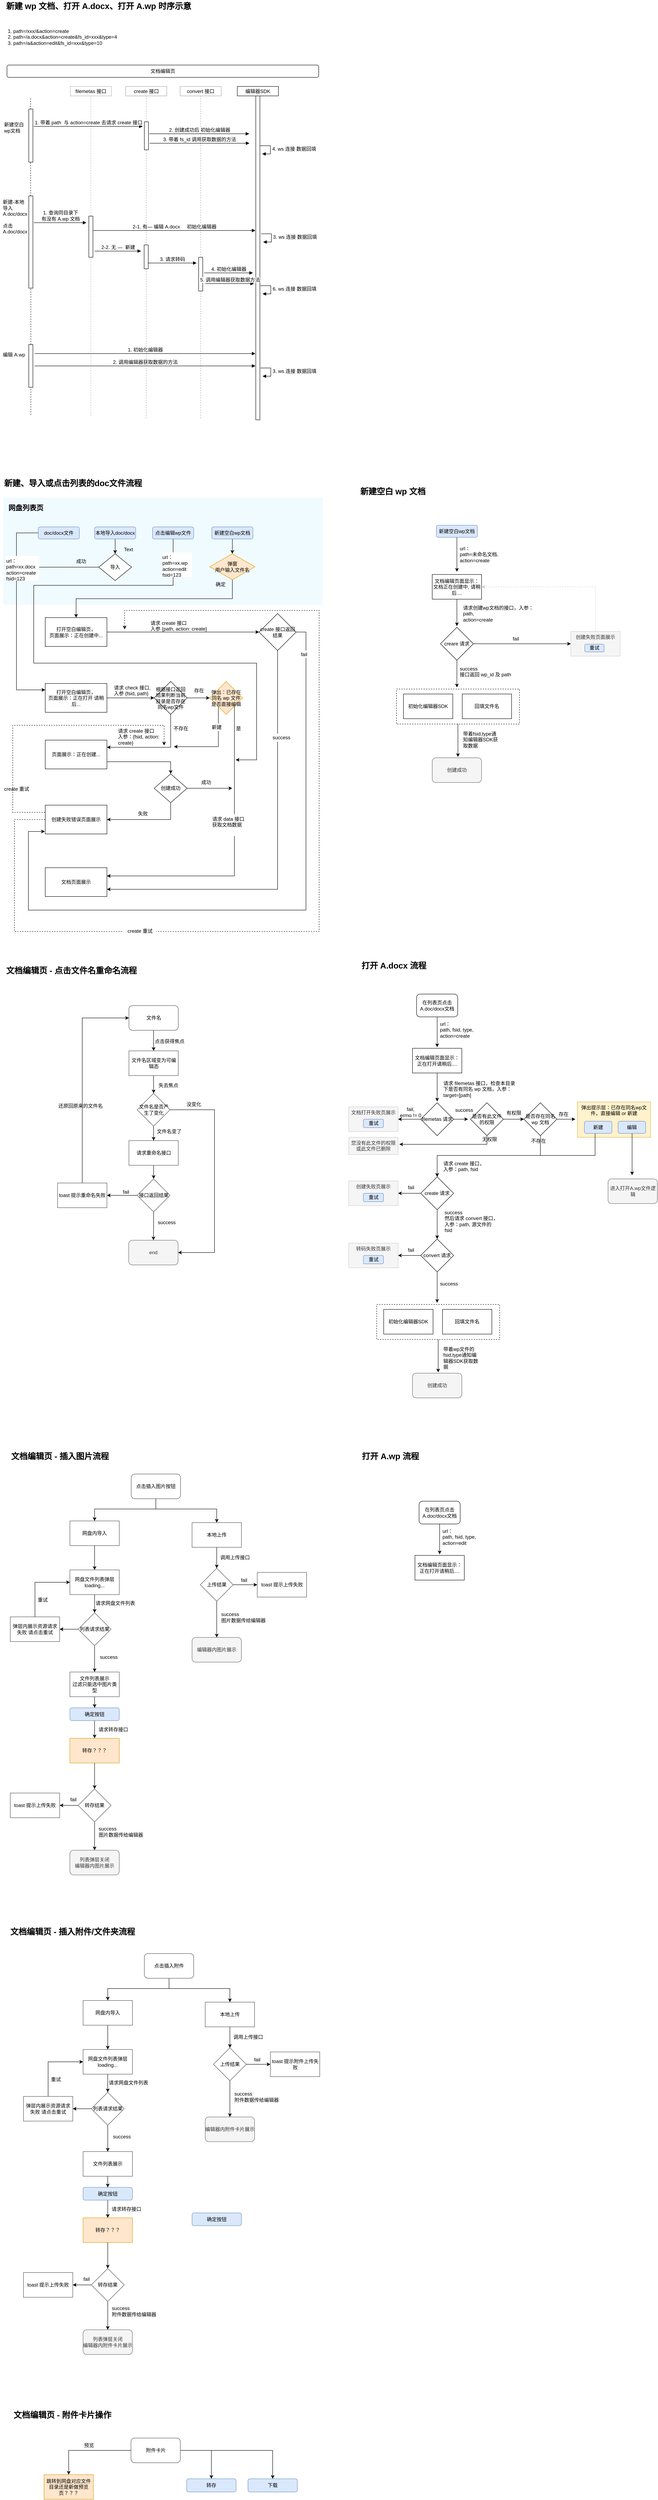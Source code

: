 <mxfile version="13.3.9" type="github">
  <diagram id="Zyiit8WRXVwheUQ-SJ99" name="Page-1">
    <mxGraphModel dx="1678" dy="2037" grid="0" gridSize="10" guides="1" tooltips="1" connect="1" arrows="1" fold="1" page="1" pageScale="1" pageWidth="827" pageHeight="1169" math="0" shadow="0">
      <root>
        <mxCell id="0" />
        <mxCell id="1" parent="0" />
        <mxCell id="1aMFZUBl64lX4fMlub7T-316" value="" style="endArrow=none;dashed=1;html=1;strokeColor=#000000;fontSize=12;fontColor=#CCCCCC;" edge="1" parent="1" source="1aMFZUBl64lX4fMlub7T-317">
          <mxGeometry width="50" height="50" relative="1" as="geometry">
            <mxPoint x="92" y="-127" as="sourcePoint" />
            <mxPoint x="91.5" y="-898" as="targetPoint" />
          </mxGeometry>
        </mxCell>
        <mxCell id="1aMFZUBl64lX4fMlub7T-208" value="弹出提示层：已存在同名wp文件，直接编辑 or 新建" style="rounded=0;fontSize=12;align=center;labelPosition=center;verticalLabelPosition=middle;verticalAlign=top;horizontal=1;whiteSpace=wrap;html=1;glass=0;shadow=0;strokeColor=#d6b656;fillColor=#fff2cc;" vertex="1" parent="1">
          <mxGeometry x="1421" y="1542" width="178" height="86" as="geometry" />
        </mxCell>
        <mxCell id="1aMFZUBl64lX4fMlub7T-167" value="" style="edgeStyle=orthogonalEdgeStyle;rounded=0;orthogonalLoop=1;jettySize=auto;html=1;strokeColor=#000000;fontSize=12;" edge="1" parent="1" source="1aMFZUBl64lX4fMlub7T-161">
          <mxGeometry relative="1" as="geometry">
            <mxPoint x="1130.5" y="704" as="targetPoint" />
          </mxGeometry>
        </mxCell>
        <mxCell id="1aMFZUBl64lX4fMlub7T-161" value="" style="rounded=0;whiteSpace=wrap;html=1;fillColor=#ffffff;fontSize=12;align=center;dashed=1;" vertex="1" parent="1">
          <mxGeometry x="981" y="539" width="299" height="85" as="geometry" />
        </mxCell>
        <mxCell id="uxCuHHejZAC-gQjQRYmj-120" value="" style="rounded=0;whiteSpace=wrap;html=1;fillColor=#F0FBFF;fontSize=12;dashed=1;strokeColor=none;" parent="1" vertex="1">
          <mxGeometry x="25" y="74" width="777" height="260" as="geometry" />
        </mxCell>
        <mxCell id="1aMFZUBl64lX4fMlub7T-63" value="Text" style="text;html=1;align=center;verticalAlign=middle;resizable=0;points=[];autosize=1;fontSize=12;" vertex="1" parent="uxCuHHejZAC-gQjQRYmj-120">
          <mxGeometry x="288" y="117" width="32" height="18" as="geometry" />
        </mxCell>
        <mxCell id="uxCuHHejZAC-gQjQRYmj-5" style="edgeStyle=orthogonalEdgeStyle;rounded=0;orthogonalLoop=1;jettySize=auto;html=1;exitX=0.5;exitY=1;exitDx=0;exitDy=0;" parent="1" source="uxCuHHejZAC-gQjQRYmj-1" edge="1">
          <mxGeometry relative="1" as="geometry">
            <mxPoint x="590" y="711" as="targetPoint" />
            <Array as="points">
              <mxPoint x="438" y="287" />
              <mxPoint x="99" y="287" />
              <mxPoint x="99" y="476" />
              <mxPoint x="641" y="476" />
              <mxPoint x="641" y="711" />
            </Array>
          </mxGeometry>
        </mxCell>
        <mxCell id="uxCuHHejZAC-gQjQRYmj-1" value="点击编辑wp文件" style="rounded=1;whiteSpace=wrap;html=1;fillColor=#dae8fc;strokeColor=#6c8ebf;" parent="1" vertex="1">
          <mxGeometry x="388" y="145" width="100" height="29.37" as="geometry" />
        </mxCell>
        <mxCell id="XxC4l4LAaYLKOjhg_-a7-9" style="edgeStyle=orthogonalEdgeStyle;rounded=0;orthogonalLoop=1;jettySize=auto;html=1;entryX=0.5;entryY=0;entryDx=0;entryDy=0;fontSize=20;exitX=0.5;exitY=1;exitDx=0;exitDy=0;" parent="1" source="XxC4l4LAaYLKOjhg_-a7-12" target="uxCuHHejZAC-gQjQRYmj-22" edge="1">
          <mxGeometry relative="1" as="geometry" />
        </mxCell>
        <mxCell id="uxCuHHejZAC-gQjQRYmj-20" value="确定" style="text;html=1;align=center;verticalAlign=middle;resizable=0;points=[];autosize=1;" parent="1" vertex="1">
          <mxGeometry x="533" y="275.37" width="40" height="20" as="geometry" />
        </mxCell>
        <mxCell id="uxCuHHejZAC-gQjQRYmj-26" value="" style="edgeStyle=orthogonalEdgeStyle;rounded=0;orthogonalLoop=1;jettySize=auto;html=1;entryX=0;entryY=0.5;entryDx=0;entryDy=0;" parent="1" source="uxCuHHejZAC-gQjQRYmj-22" target="uxCuHHejZAC-gQjQRYmj-25" edge="1">
          <mxGeometry relative="1" as="geometry">
            <Array as="points" />
          </mxGeometry>
        </mxCell>
        <mxCell id="uxCuHHejZAC-gQjQRYmj-22" value="&lt;span&gt;打开空白编辑页，&lt;br&gt;&lt;/span&gt;页面展示：正在创建中..." style="rounded=0;whiteSpace=wrap;html=1;" parent="1" vertex="1">
          <mxGeometry x="127" y="365.5" width="150" height="70" as="geometry" />
        </mxCell>
        <mxCell id="XxC4l4LAaYLKOjhg_-a7-23" style="edgeStyle=orthogonalEdgeStyle;rounded=0;orthogonalLoop=1;jettySize=auto;html=1;entryX=0.5;entryY=0;entryDx=0;entryDy=0;fontSize=12;exitX=1;exitY=0.75;exitDx=0;exitDy=0;" parent="1" source="uxCuHHejZAC-gQjQRYmj-51" target="uxCuHHejZAC-gQjQRYmj-87" edge="1">
          <mxGeometry relative="1" as="geometry" />
        </mxCell>
        <mxCell id="uxCuHHejZAC-gQjQRYmj-51" value="页面展示：正在创建..." style="rounded=0;whiteSpace=wrap;html=1;" parent="1" vertex="1">
          <mxGeometry x="127" y="663" width="150" height="70" as="geometry" />
        </mxCell>
        <mxCell id="uxCuHHejZAC-gQjQRYmj-36" value="" style="edgeStyle=orthogonalEdgeStyle;rounded=0;orthogonalLoop=1;jettySize=auto;html=1;entryX=1;entryY=0.75;entryDx=0;entryDy=0;exitX=0.5;exitY=1;exitDx=0;exitDy=0;" parent="1" source="uxCuHHejZAC-gQjQRYmj-25" target="uxCuHHejZAC-gQjQRYmj-78" edge="1">
          <mxGeometry relative="1" as="geometry">
            <mxPoint x="562" y="445.5" as="sourcePoint" />
            <mxPoint x="527" y="1065.5" as="targetPoint" />
            <Array as="points">
              <mxPoint x="692" y="1025" />
            </Array>
          </mxGeometry>
        </mxCell>
        <mxCell id="XxC4l4LAaYLKOjhg_-a7-25" style="edgeStyle=orthogonalEdgeStyle;rounded=0;orthogonalLoop=1;jettySize=auto;html=1;fontSize=12;" parent="1" source="uxCuHHejZAC-gQjQRYmj-25" edge="1">
          <mxGeometry relative="1" as="geometry">
            <mxPoint x="126" y="885" as="targetPoint" />
            <Array as="points">
              <mxPoint x="761" y="400" />
              <mxPoint x="761" y="1076" />
              <mxPoint x="86" y="1076" />
              <mxPoint x="86" y="885" />
            </Array>
          </mxGeometry>
        </mxCell>
        <mxCell id="uxCuHHejZAC-gQjQRYmj-25" value="create 接口返回结果" style="rhombus;whiteSpace=wrap;html=1;" parent="1" vertex="1">
          <mxGeometry x="647" y="355.5" width="90" height="90" as="geometry" />
        </mxCell>
        <mxCell id="uxCuHHejZAC-gQjQRYmj-27" style="edgeStyle=orthogonalEdgeStyle;rounded=0;orthogonalLoop=1;jettySize=auto;html=1;exitX=0.5;exitY=1;exitDx=0;exitDy=0;" parent="1" source="uxCuHHejZAC-gQjQRYmj-25" target="uxCuHHejZAC-gQjQRYmj-25" edge="1">
          <mxGeometry relative="1" as="geometry" />
        </mxCell>
        <mxCell id="uxCuHHejZAC-gQjQRYmj-31" value="success" style="text;html=1;align=center;verticalAlign=middle;resizable=0;points=[];autosize=1;fillColor=#ffffff;" parent="1" vertex="1">
          <mxGeometry x="671" y="647" width="60" height="20" as="geometry" />
        </mxCell>
        <mxCell id="uxCuHHejZAC-gQjQRYmj-72" value="" style="edgeStyle=orthogonalEdgeStyle;rounded=0;orthogonalLoop=1;jettySize=auto;html=1;fontSize=12;exitX=0;exitY=0.5;exitDx=0;exitDy=0;" parent="1" source="uxCuHHejZAC-gQjQRYmj-118" target="uxCuHHejZAC-gQjQRYmj-55" edge="1">
          <mxGeometry relative="1" as="geometry">
            <mxPoint x="85" y="452.5" as="sourcePoint" />
            <Array as="points">
              <mxPoint x="57" y="160" />
              <mxPoint x="57" y="541" />
            </Array>
          </mxGeometry>
        </mxCell>
        <mxCell id="XxC4l4LAaYLKOjhg_-a7-21" style="edgeStyle=orthogonalEdgeStyle;rounded=0;orthogonalLoop=1;jettySize=auto;html=1;entryX=0;entryY=0.5;entryDx=0;entryDy=0;fontSize=12;" parent="1" source="uxCuHHejZAC-gQjQRYmj-44" target="uxCuHHejZAC-gQjQRYmj-73" edge="1">
          <mxGeometry relative="1" as="geometry" />
        </mxCell>
        <mxCell id="uxCuHHejZAC-gQjQRYmj-44" value="根据接口返回结果判断当前目录是否存在同名wp文件" style="rhombus;whiteSpace=wrap;html=1;" parent="1" vertex="1">
          <mxGeometry x="392" y="520.5" width="80" height="80" as="geometry" />
        </mxCell>
        <mxCell id="uxCuHHejZAC-gQjQRYmj-49" value="请求 create 接口&#xa;入参 {path, action: create}&#xa;" style="text;strokeColor=none;fillColor=none;spacing=0;spacingTop=0;overflow=hidden;rounded=0;dashed=1;fontSize=12;verticalAlign=top;horizontal=1;whiteSpace=wrap;" parent="1" vertex="1">
          <mxGeometry x="383" y="367" width="161" height="50" as="geometry" />
        </mxCell>
        <mxCell id="uxCuHHejZAC-gQjQRYmj-71" style="edgeStyle=orthogonalEdgeStyle;rounded=0;orthogonalLoop=1;jettySize=auto;html=1;entryX=0;entryY=0.5;entryDx=0;entryDy=0;fontSize=12;" parent="1" source="uxCuHHejZAC-gQjQRYmj-55" target="uxCuHHejZAC-gQjQRYmj-44" edge="1">
          <mxGeometry relative="1" as="geometry" />
        </mxCell>
        <mxCell id="uxCuHHejZAC-gQjQRYmj-55" value="&lt;span&gt;打开空白编辑页，&lt;br&gt;&lt;/span&gt;页面展示：正在打开 请稍后..." style="rounded=0;whiteSpace=wrap;html=1;" parent="1" vertex="1">
          <mxGeometry x="127" y="525.5" width="150" height="70" as="geometry" />
        </mxCell>
        <mxCell id="uxCuHHejZAC-gQjQRYmj-56" value="请求 check 接口, &#xa;入参 {fsid, path}&#xa;" style="text;strokeColor=none;fillColor=none;spacing=0;spacingTop=0;overflow=hidden;rounded=0;dashed=1;fontSize=12;verticalAlign=top;horizontal=1;whiteSpace=wrap;" parent="1" vertex="1">
          <mxGeometry x="294" y="524" width="93" height="50" as="geometry" />
        </mxCell>
        <mxCell id="uxCuHHejZAC-gQjQRYmj-80" value="" style="edgeStyle=orthogonalEdgeStyle;rounded=0;orthogonalLoop=1;jettySize=auto;html=1;fontSize=12;exitX=1;exitY=1;exitDx=0;exitDy=0;" parent="1" source="uxCuHHejZAC-gQjQRYmj-73" target="uxCuHHejZAC-gQjQRYmj-78" edge="1">
          <mxGeometry relative="1" as="geometry">
            <mxPoint x="323" y="993" as="targetPoint" />
            <Array as="points">
              <mxPoint x="587" y="993" />
            </Array>
          </mxGeometry>
        </mxCell>
        <mxCell id="uxCuHHejZAC-gQjQRYmj-83" style="edgeStyle=orthogonalEdgeStyle;rounded=0;orthogonalLoop=1;jettySize=auto;html=1;fontSize=12;entryX=1;entryY=0.25;entryDx=0;entryDy=0;exitX=0.5;exitY=1;exitDx=0;exitDy=0;" parent="1" source="uxCuHHejZAC-gQjQRYmj-44" target="uxCuHHejZAC-gQjQRYmj-51" edge="1">
          <mxGeometry relative="1" as="geometry">
            <mxPoint x="319" y="680" as="targetPoint" />
            <Array as="points">
              <mxPoint x="432" y="681" />
            </Array>
          </mxGeometry>
        </mxCell>
        <mxCell id="XxC4l4LAaYLKOjhg_-a7-33" style="edgeStyle=orthogonalEdgeStyle;rounded=0;orthogonalLoop=1;jettySize=auto;html=1;fontSize=12;exitX=0;exitY=1;exitDx=0;exitDy=0;" parent="1" source="uxCuHHejZAC-gQjQRYmj-73" edge="1">
          <mxGeometry relative="1" as="geometry">
            <mxPoint x="440" y="679" as="targetPoint" />
            <Array as="points">
              <mxPoint x="548" y="679" />
            </Array>
          </mxGeometry>
        </mxCell>
        <mxCell id="uxCuHHejZAC-gQjQRYmj-73" value="&lt;span&gt;弹出：已存在同名 wp 文件是否直接编辑&lt;/span&gt;" style="rhombus;whiteSpace=wrap;html=1;fillColor=#ffe6cc;fontSize=12;strokeColor=#d79b00;" parent="1" vertex="1">
          <mxGeometry x="527" y="520.5" width="80" height="80" as="geometry" />
        </mxCell>
        <mxCell id="uxCuHHejZAC-gQjQRYmj-77" value="存在" style="text;html=1;align=left;verticalAlign=middle;resizable=0;points=[];autosize=1;fontSize=12;" parent="1" vertex="1">
          <mxGeometry x="486.5" y="533" width="40" height="20" as="geometry" />
        </mxCell>
        <mxCell id="uxCuHHejZAC-gQjQRYmj-78" value="文档页面展示" style="rounded=0;whiteSpace=wrap;html=1;fillColor=#ffffff;fontSize=12;" parent="1" vertex="1">
          <mxGeometry x="127" y="973" width="150" height="70" as="geometry" />
        </mxCell>
        <mxCell id="uxCuHHejZAC-gQjQRYmj-79" value="是" style="text;strokeColor=none;fillColor=none;spacing=0;spacingTop=0;overflow=hidden;rounded=0;dashed=1;fontSize=12;verticalAlign=top;horizontal=1;whiteSpace=wrap;" parent="1" vertex="1">
          <mxGeometry x="591" y="623" width="23" height="24" as="geometry" />
        </mxCell>
        <mxCell id="uxCuHHejZAC-gQjQRYmj-85" value="请求 create 接口 &#xa;入参：{fsid, action: create}" style="text;strokeColor=none;fillColor=none;spacing=0;spacingTop=0;overflow=hidden;rounded=0;dashed=1;fontSize=12;verticalAlign=top;horizontal=1;whiteSpace=wrap;" parent="1" vertex="1">
          <mxGeometry x="304" y="629" width="100" height="55" as="geometry" />
        </mxCell>
        <mxCell id="uxCuHHejZAC-gQjQRYmj-109" style="edgeStyle=orthogonalEdgeStyle;rounded=0;orthogonalLoop=1;jettySize=auto;html=1;entryX=1;entryY=0.5;entryDx=0;entryDy=0;fontSize=12;exitX=0.5;exitY=1;exitDx=0;exitDy=0;" parent="1" source="uxCuHHejZAC-gQjQRYmj-87" target="uxCuHHejZAC-gQjQRYmj-93" edge="1">
          <mxGeometry relative="1" as="geometry">
            <mxPoint x="393" y="823" as="sourcePoint" />
            <Array as="points">
              <mxPoint x="432" y="856" />
            </Array>
          </mxGeometry>
        </mxCell>
        <mxCell id="XxC4l4LAaYLKOjhg_-a7-22" style="edgeStyle=orthogonalEdgeStyle;rounded=0;orthogonalLoop=1;jettySize=auto;html=1;fontSize=12;" parent="1" source="uxCuHHejZAC-gQjQRYmj-87" edge="1">
          <mxGeometry relative="1" as="geometry">
            <mxPoint x="581.667" y="780" as="targetPoint" />
          </mxGeometry>
        </mxCell>
        <mxCell id="uxCuHHejZAC-gQjQRYmj-87" value="创建成功" style="rhombus;whiteSpace=wrap;html=1;fillColor=#ffffff;fontSize=12;" parent="1" vertex="1">
          <mxGeometry x="392" y="745" width="80" height="70" as="geometry" />
        </mxCell>
        <mxCell id="uxCuHHejZAC-gQjQRYmj-110" style="edgeStyle=orthogonalEdgeStyle;rounded=0;orthogonalLoop=1;jettySize=auto;html=1;fontSize=12;exitX=0;exitY=0.25;exitDx=0;exitDy=0;dashed=1;" parent="1" source="uxCuHHejZAC-gQjQRYmj-93" edge="1">
          <mxGeometry relative="1" as="geometry">
            <mxPoint x="127.0" y="878" as="sourcePoint" />
            <mxPoint x="416" y="676" as="targetPoint" />
            <Array as="points">
              <mxPoint x="48" y="838" />
              <mxPoint x="48" y="627" />
              <mxPoint x="416" y="627" />
            </Array>
          </mxGeometry>
        </mxCell>
        <mxCell id="XxC4l4LAaYLKOjhg_-a7-27" style="edgeStyle=orthogonalEdgeStyle;rounded=0;orthogonalLoop=1;jettySize=auto;html=1;fontSize=12;dashed=1;" parent="1" source="uxCuHHejZAC-gQjQRYmj-93" edge="1">
          <mxGeometry relative="1" as="geometry">
            <mxPoint x="320" y="394" as="targetPoint" />
            <Array as="points">
              <mxPoint x="52" y="856" />
              <mxPoint x="52" y="1128" />
              <mxPoint x="793" y="1128" />
              <mxPoint x="793" y="348" />
              <mxPoint x="320" y="348" />
            </Array>
          </mxGeometry>
        </mxCell>
        <mxCell id="uxCuHHejZAC-gQjQRYmj-93" value="创建失败错误页面展示" style="rounded=0;whiteSpace=wrap;html=1;fillColor=#ffffff;fontSize=12;" parent="1" vertex="1">
          <mxGeometry x="127" y="821" width="150" height="70" as="geometry" />
        </mxCell>
        <mxCell id="uxCuHHejZAC-gQjQRYmj-95" value="失败" style="text;html=1;align=center;verticalAlign=middle;resizable=0;points=[];autosize=1;fontSize=12;" parent="1" vertex="1">
          <mxGeometry x="347" y="833" width="34" height="18" as="geometry" />
        </mxCell>
        <mxCell id="uxCuHHejZAC-gQjQRYmj-98" value="create 重试" style="text;html=1;align=center;verticalAlign=middle;resizable=0;points=[];autosize=1;fontSize=12;" parent="1" vertex="1">
          <mxGeometry x="17" y="772" width="80" height="20" as="geometry" />
        </mxCell>
        <mxCell id="uxCuHHejZAC-gQjQRYmj-114" value="" style="edgeStyle=orthogonalEdgeStyle;rounded=0;orthogonalLoop=1;jettySize=auto;html=1;fontSize=12;" parent="1" source="uxCuHHejZAC-gQjQRYmj-103" target="uxCuHHejZAC-gQjQRYmj-113" edge="1">
          <mxGeometry relative="1" as="geometry" />
        </mxCell>
        <mxCell id="uxCuHHejZAC-gQjQRYmj-103" value="本地导入doc/docx" style="rounded=1;whiteSpace=wrap;html=1;fillColor=#dae8fc;fontSize=12;strokeColor=#6c8ebf;" parent="1" vertex="1">
          <mxGeometry x="247" y="145" width="100" height="29.37" as="geometry" />
        </mxCell>
        <mxCell id="uxCuHHejZAC-gQjQRYmj-106" value="成功" style="text;html=1;align=center;verticalAlign=middle;resizable=0;points=[];autosize=1;fontSize=12;" parent="1" vertex="1">
          <mxGeometry x="501" y="757" width="34" height="18" as="geometry" />
        </mxCell>
        <mxCell id="XxC4l4LAaYLKOjhg_-a7-8" style="edgeStyle=orthogonalEdgeStyle;rounded=0;orthogonalLoop=1;jettySize=auto;html=1;fontSize=20;" parent="1" source="uxCuHHejZAC-gQjQRYmj-113" edge="1">
          <mxGeometry relative="1" as="geometry">
            <mxPoint x="57" y="243" as="targetPoint" />
          </mxGeometry>
        </mxCell>
        <mxCell id="uxCuHHejZAC-gQjQRYmj-113" value="导入" style="rhombus;whiteSpace=wrap;html=1;fillColor=#ffffff;fontSize=12;" parent="1" vertex="1">
          <mxGeometry x="257" y="210.37" width="80" height="65" as="geometry" />
        </mxCell>
        <mxCell id="uxCuHHejZAC-gQjQRYmj-118" value="doc/docx文件" style="rounded=1;whiteSpace=wrap;html=1;fillColor=#dae8fc;fontSize=12;strokeColor=#6c8ebf;" parent="1" vertex="1">
          <mxGeometry x="110" y="145" width="100" height="29.37" as="geometry" />
        </mxCell>
        <mxCell id="uxCuHHejZAC-gQjQRYmj-119" value="成功" style="text;html=1;align=center;verticalAlign=middle;resizable=0;points=[];autosize=1;fontSize=12;" parent="1" vertex="1">
          <mxGeometry x="194" y="219" width="40" height="20" as="geometry" />
        </mxCell>
        <mxCell id="uxCuHHejZAC-gQjQRYmj-122" value="网盘列表页" style="text;html=1;strokeColor=none;fillColor=none;align=center;verticalAlign=middle;whiteSpace=wrap;rounded=0;dashed=1;fontSize=17;fontStyle=1" parent="1" vertex="1">
          <mxGeometry x="30" y="90" width="100" height="20" as="geometry" />
        </mxCell>
        <mxCell id="XxC4l4LAaYLKOjhg_-a7-1" value="新建、导入或点击列表的doc文件流程" style="text;html=1;align=left;verticalAlign=middle;resizable=0;points=[];autosize=1;fontSize=20;fontStyle=1" parent="1" vertex="1">
          <mxGeometry x="25" y="24" width="346" height="28" as="geometry" />
        </mxCell>
        <mxCell id="XxC4l4LAaYLKOjhg_-a7-3" value="文档编辑页 - 点击文件名重命名流程" style="text;html=1;align=left;verticalAlign=middle;resizable=0;points=[];autosize=1;fontSize=20;fontStyle=1" parent="1" vertex="1">
          <mxGeometry x="30" y="1208" width="328" height="28" as="geometry" />
        </mxCell>
        <mxCell id="XxC4l4LAaYLKOjhg_-a7-10" style="edgeStyle=orthogonalEdgeStyle;rounded=0;orthogonalLoop=1;jettySize=auto;html=1;exitX=0.5;exitY=1;exitDx=0;exitDy=0;entryX=0.5;entryY=0;entryDx=0;entryDy=0;" parent="1" source="XxC4l4LAaYLKOjhg_-a7-11" target="XxC4l4LAaYLKOjhg_-a7-12" edge="1">
          <mxGeometry relative="1" as="geometry">
            <mxPoint x="652" y="242.5" as="targetPoint" />
            <Array as="points" />
          </mxGeometry>
        </mxCell>
        <mxCell id="XxC4l4LAaYLKOjhg_-a7-11" value="新建空白wp文档" style="rounded=1;whiteSpace=wrap;html=1;fillColor=#dae8fc;strokeColor=#6c8ebf;" parent="1" vertex="1">
          <mxGeometry x="532" y="145" width="100" height="29.37" as="geometry" />
        </mxCell>
        <mxCell id="XxC4l4LAaYLKOjhg_-a7-12" value="弹窗&lt;br&gt;用户输入文件名" style="rhombus;whiteSpace=wrap;html=1;fillColor=#ffe6cc;strokeColor=#d79b00;" parent="1" vertex="1">
          <mxGeometry x="527" y="210.37" width="110" height="63" as="geometry" />
        </mxCell>
        <mxCell id="XxC4l4LAaYLKOjhg_-a7-14" value="请求 data 接口 获取文档数据" style="text;strokeColor=none;fillColor=#ffffff;spacing=0;spacingTop=0;overflow=hidden;rounded=0;dashed=1;fontSize=12;verticalAlign=top;horizontal=1;whiteSpace=wrap;" parent="1" vertex="1">
          <mxGeometry x="533" y="843" width="87" height="53" as="geometry" />
        </mxCell>
        <mxCell id="XxC4l4LAaYLKOjhg_-a7-15" value="url：&#xa;path=xx.wp&#xa;action=edit&#xa;fsid=123&#xa;&#xa;&#xa;" style="text;strokeColor=none;fillColor=#ffffff;spacing=0;spacingTop=0;overflow=hidden;rounded=0;dashed=1;fontSize=12;verticalAlign=top;horizontal=1;whiteSpace=wrap;" parent="1" vertex="1">
          <mxGeometry x="412" y="207" width="72" height="60" as="geometry" />
        </mxCell>
        <mxCell id="XxC4l4LAaYLKOjhg_-a7-17" value="不存在" style="text;html=1;align=left;verticalAlign=middle;resizable=0;points=[];autosize=1;fontSize=12;horizontal=1;" parent="1" vertex="1">
          <mxGeometry x="437" y="626" width="46" height="18" as="geometry" />
        </mxCell>
        <mxCell id="XxC4l4LAaYLKOjhg_-a7-26" value="fail" style="text;html=1;align=center;verticalAlign=middle;resizable=0;points=[];autosize=1;fillColor=#ffffff;" parent="1" vertex="1">
          <mxGeometry x="743" y="445.5" width="25" height="18" as="geometry" />
        </mxCell>
        <mxCell id="uxCuHHejZAC-gQjQRYmj-53" value="url：&#xa;path=xx.docx&#xa;action=create&#xa;fsid=123&#xa;&#xa;&#xa;" style="text;strokeColor=none;fillColor=#ffffff;spacing=0;spacingTop=0;overflow=hidden;rounded=0;dashed=1;fontSize=12;verticalAlign=top;horizontal=1;whiteSpace=wrap;" parent="1" vertex="1">
          <mxGeometry x="32" y="215.5" width="80" height="60" as="geometry" />
        </mxCell>
        <mxCell id="XxC4l4LAaYLKOjhg_-a7-32" value="create 重试" style="text;html=1;align=center;verticalAlign=middle;resizable=0;points=[];autosize=1;fontSize=12;fillColor=#ffffff;" parent="1" vertex="1">
          <mxGeometry x="317" y="1117" width="80" height="20" as="geometry" />
        </mxCell>
        <mxCell id="XxC4l4LAaYLKOjhg_-a7-34" value="新建" style="text;html=1;align=left;verticalAlign=middle;resizable=0;points=[];autosize=1;fontSize=12;horizontal=1;fillColor=#ffffff;" parent="1" vertex="1">
          <mxGeometry x="530" y="623" width="34" height="18" as="geometry" />
        </mxCell>
        <mxCell id="XxC4l4LAaYLKOjhg_-a7-44" style="edgeStyle=orthogonalEdgeStyle;rounded=0;orthogonalLoop=1;jettySize=auto;html=1;entryX=0.5;entryY=0;entryDx=0;entryDy=0;fontSize=12;" parent="1" source="XxC4l4LAaYLKOjhg_-a7-36" target="XxC4l4LAaYLKOjhg_-a7-43" edge="1">
          <mxGeometry relative="1" as="geometry" />
        </mxCell>
        <mxCell id="XxC4l4LAaYLKOjhg_-a7-36" value="请求重命名接口" style="rounded=0;whiteSpace=wrap;html=1;strokeColor=#4D4D4D;fillColor=#ffffff;fontSize=12;align=center;" parent="1" vertex="1">
          <mxGeometry x="330.5" y="1636" width="120" height="60" as="geometry" />
        </mxCell>
        <mxCell id="XxC4l4LAaYLKOjhg_-a7-41" style="edgeStyle=orthogonalEdgeStyle;rounded=0;orthogonalLoop=1;jettySize=auto;html=1;entryX=0.5;entryY=0;entryDx=0;entryDy=0;fontSize=12;" parent="1" source="XxC4l4LAaYLKOjhg_-a7-37" target="XxC4l4LAaYLKOjhg_-a7-36" edge="1">
          <mxGeometry relative="1" as="geometry" />
        </mxCell>
        <mxCell id="XxC4l4LAaYLKOjhg_-a7-64" style="edgeStyle=orthogonalEdgeStyle;rounded=0;orthogonalLoop=1;jettySize=auto;html=1;fontSize=12;" parent="1" source="XxC4l4LAaYLKOjhg_-a7-37" edge="1" target="XxC4l4LAaYLKOjhg_-a7-56">
          <mxGeometry relative="1" as="geometry">
            <mxPoint x="630.5" y="1900" as="targetPoint" />
            <Array as="points">
              <mxPoint x="538.5" y="1561" />
              <mxPoint x="538.5" y="1908" />
            </Array>
          </mxGeometry>
        </mxCell>
        <mxCell id="XxC4l4LAaYLKOjhg_-a7-37" value="文件名是否产生了变化" style="rhombus;whiteSpace=wrap;html=1;strokeColor=#4D4D4D;fillColor=#ffffff;fontSize=12;align=center;" parent="1" vertex="1">
          <mxGeometry x="350.5" y="1521" width="80" height="80" as="geometry" />
        </mxCell>
        <mxCell id="XxC4l4LAaYLKOjhg_-a7-59" style="edgeStyle=orthogonalEdgeStyle;rounded=0;orthogonalLoop=1;jettySize=auto;html=1;entryX=0.5;entryY=0;entryDx=0;entryDy=0;fontSize=12;" parent="1" source="XxC4l4LAaYLKOjhg_-a7-38" target="XxC4l4LAaYLKOjhg_-a7-58" edge="1">
          <mxGeometry relative="1" as="geometry" />
        </mxCell>
        <mxCell id="XxC4l4LAaYLKOjhg_-a7-38" value="文件名" style="rounded=1;whiteSpace=wrap;html=1;strokeColor=#4D4D4D;fillColor=#ffffff;fontSize=12;align=center;" parent="1" vertex="1">
          <mxGeometry x="330.5" y="1308" width="120" height="60" as="geometry" />
        </mxCell>
        <mxCell id="XxC4l4LAaYLKOjhg_-a7-39" value="失去焦点" style="text;html=1;align=center;verticalAlign=middle;resizable=0;points=[];autosize=1;fontSize=12;" parent="1" vertex="1">
          <mxGeometry x="397" y="1493" width="58" height="18" as="geometry" />
        </mxCell>
        <mxCell id="XxC4l4LAaYLKOjhg_-a7-42" value="文件名变了" style="text;html=1;align=center;verticalAlign=middle;resizable=0;points=[];autosize=1;fontSize=12;" parent="1" vertex="1">
          <mxGeometry x="392.5" y="1605" width="70" height="18" as="geometry" />
        </mxCell>
        <mxCell id="XxC4l4LAaYLKOjhg_-a7-47" style="edgeStyle=orthogonalEdgeStyle;rounded=0;orthogonalLoop=1;jettySize=auto;html=1;exitX=0.5;exitY=1;exitDx=0;exitDy=0;entryX=0.5;entryY=0;entryDx=0;entryDy=0;fontSize=12;" parent="1" source="XxC4l4LAaYLKOjhg_-a7-43" target="XxC4l4LAaYLKOjhg_-a7-56" edge="1">
          <mxGeometry relative="1" as="geometry">
            <mxPoint x="390.5" y="1870" as="targetPoint" />
          </mxGeometry>
        </mxCell>
        <mxCell id="XxC4l4LAaYLKOjhg_-a7-68" style="edgeStyle=orthogonalEdgeStyle;rounded=0;orthogonalLoop=1;jettySize=auto;html=1;entryX=1;entryY=0.5;entryDx=0;entryDy=0;fontSize=12;" parent="1" source="XxC4l4LAaYLKOjhg_-a7-43" target="XxC4l4LAaYLKOjhg_-a7-66" edge="1">
          <mxGeometry relative="1" as="geometry" />
        </mxCell>
        <mxCell id="XxC4l4LAaYLKOjhg_-a7-43" value="接口返回结果" style="rhombus;whiteSpace=wrap;html=1;strokeColor=#4D4D4D;fillColor=#ffffff;fontSize=12;align=center;" parent="1" vertex="1">
          <mxGeometry x="350.5" y="1729" width="80" height="80" as="geometry" />
        </mxCell>
        <mxCell id="XxC4l4LAaYLKOjhg_-a7-48" value="success" style="text;html=1;align=center;verticalAlign=middle;resizable=0;points=[];autosize=1;fontSize=12;" parent="1" vertex="1">
          <mxGeometry x="395" y="1826" width="53" height="18" as="geometry" />
        </mxCell>
        <mxCell id="XxC4l4LAaYLKOjhg_-a7-56" value="end" style="rounded=1;whiteSpace=wrap;html=1;strokeColor=#666666;fillColor=#f5f5f5;fontSize=12;align=center;fontColor=#333333;" parent="1" vertex="1">
          <mxGeometry x="330" y="1878" width="120" height="60" as="geometry" />
        </mxCell>
        <mxCell id="XxC4l4LAaYLKOjhg_-a7-61" style="edgeStyle=orthogonalEdgeStyle;rounded=0;orthogonalLoop=1;jettySize=auto;html=1;fontSize=12;" parent="1" source="XxC4l4LAaYLKOjhg_-a7-58" target="XxC4l4LAaYLKOjhg_-a7-37" edge="1">
          <mxGeometry relative="1" as="geometry" />
        </mxCell>
        <mxCell id="XxC4l4LAaYLKOjhg_-a7-58" value="文件名区域变为可编辑态" style="rounded=0;whiteSpace=wrap;html=1;strokeColor=#4D4D4D;fillColor=#ffffff;fontSize=12;align=center;" parent="1" vertex="1">
          <mxGeometry x="330.5" y="1418" width="120" height="60" as="geometry" />
        </mxCell>
        <mxCell id="XxC4l4LAaYLKOjhg_-a7-60" value="点击获得焦点" style="text;html=1;align=center;verticalAlign=middle;resizable=0;points=[];autosize=1;fontSize=12;" parent="1" vertex="1">
          <mxGeometry x="387.5" y="1386" width="82" height="18" as="geometry" />
        </mxCell>
        <mxCell id="XxC4l4LAaYLKOjhg_-a7-65" value="没变化" style="text;html=1;align=center;verticalAlign=middle;resizable=0;points=[];autosize=1;fontSize=12;" parent="1" vertex="1">
          <mxGeometry x="464.5" y="1539" width="46" height="18" as="geometry" />
        </mxCell>
        <mxCell id="XxC4l4LAaYLKOjhg_-a7-67" style="edgeStyle=orthogonalEdgeStyle;rounded=0;orthogonalLoop=1;jettySize=auto;html=1;entryX=0;entryY=0.5;entryDx=0;entryDy=0;fontSize=12;exitX=0.5;exitY=0;exitDx=0;exitDy=0;" parent="1" source="XxC4l4LAaYLKOjhg_-a7-66" target="XxC4l4LAaYLKOjhg_-a7-38" edge="1">
          <mxGeometry relative="1" as="geometry">
            <Array as="points">
              <mxPoint x="217" y="1338" />
            </Array>
          </mxGeometry>
        </mxCell>
        <mxCell id="XxC4l4LAaYLKOjhg_-a7-66" value="toast 提示重命名失败" style="rounded=0;whiteSpace=wrap;html=1;strokeColor=#4D4D4D;fillColor=#ffffff;fontSize=12;align=center;" parent="1" vertex="1">
          <mxGeometry x="157" y="1739" width="120" height="60" as="geometry" />
        </mxCell>
        <mxCell id="XxC4l4LAaYLKOjhg_-a7-69" value="fail" style="text;html=1;align=center;verticalAlign=middle;resizable=0;points=[];autosize=1;fontSize=12;" parent="1" vertex="1">
          <mxGeometry x="310" y="1752" width="25" height="18" as="geometry" />
        </mxCell>
        <mxCell id="XxC4l4LAaYLKOjhg_-a7-70" value="&lt;h1&gt;&lt;span style=&quot;font-size: 12px ; font-weight: normal&quot;&gt;还原回原来的文件名&lt;/span&gt;&lt;br&gt;&lt;/h1&gt;" style="text;html=1;strokeColor=none;fillColor=none;spacing=5;spacingTop=-20;whiteSpace=wrap;overflow=hidden;rounded=0;fontSize=12;align=center;" parent="1" vertex="1">
          <mxGeometry x="144" y="1528" width="138" height="40" as="geometry" />
        </mxCell>
        <mxCell id="XxC4l4LAaYLKOjhg_-a7-79" value="文档编辑页 - 插入图片流程" style="text;html=1;align=left;verticalAlign=middle;resizable=0;points=[];autosize=1;fontSize=20;fontStyle=1" parent="1" vertex="1">
          <mxGeometry x="42" y="2388" width="248" height="28" as="geometry" />
        </mxCell>
        <mxCell id="XxC4l4LAaYLKOjhg_-a7-112" style="edgeStyle=orthogonalEdgeStyle;rounded=0;orthogonalLoop=1;jettySize=auto;html=1;exitX=0.5;exitY=1;exitDx=0;exitDy=0;entryX=0.5;entryY=0;entryDx=0;entryDy=0;fontSize=12;fontColor=#000000;" parent="1" source="XxC4l4LAaYLKOjhg_-a7-80" target="XxC4l4LAaYLKOjhg_-a7-84" edge="1">
          <mxGeometry relative="1" as="geometry">
            <Array as="points">
              <mxPoint x="396" y="2531" />
              <mxPoint x="247" y="2531" />
            </Array>
          </mxGeometry>
        </mxCell>
        <mxCell id="XxC4l4LAaYLKOjhg_-a7-113" style="edgeStyle=orthogonalEdgeStyle;rounded=0;orthogonalLoop=1;jettySize=auto;html=1;exitX=0.5;exitY=1;exitDx=0;exitDy=0;entryX=0.5;entryY=0;entryDx=0;entryDy=0;fontSize=12;fontColor=#000000;" parent="1" source="XxC4l4LAaYLKOjhg_-a7-80" target="XxC4l4LAaYLKOjhg_-a7-83" edge="1">
          <mxGeometry relative="1" as="geometry">
            <Array as="points">
              <mxPoint x="396" y="2531" />
              <mxPoint x="544" y="2531" />
            </Array>
          </mxGeometry>
        </mxCell>
        <mxCell id="XxC4l4LAaYLKOjhg_-a7-80" value="&lt;font color=&quot;#000000&quot;&gt;点击插入图片按钮&lt;/font&gt;" style="rounded=1;whiteSpace=wrap;html=1;labelBackgroundColor=none;strokeColor=#4D4D4D;fillColor=#ffffff;fontSize=12;fontColor=#990000;align=center;" parent="1" vertex="1">
          <mxGeometry x="336" y="2446" width="120" height="60" as="geometry" />
        </mxCell>
        <mxCell id="XxC4l4LAaYLKOjhg_-a7-119" value="" style="edgeStyle=orthogonalEdgeStyle;rounded=0;orthogonalLoop=1;jettySize=auto;html=1;fontSize=12;fontColor=#000000;" parent="1" source="XxC4l4LAaYLKOjhg_-a7-83" target="XxC4l4LAaYLKOjhg_-a7-118" edge="1">
          <mxGeometry relative="1" as="geometry" />
        </mxCell>
        <mxCell id="XxC4l4LAaYLKOjhg_-a7-83" value="本地上传" style="rounded=0;whiteSpace=wrap;html=1;labelBackgroundColor=none;strokeColor=#4D4D4D;fillColor=#ffffff;fontSize=12;fontColor=#000000;align=center;" parent="1" vertex="1">
          <mxGeometry x="484" y="2564" width="120" height="60" as="geometry" />
        </mxCell>
        <mxCell id="XxC4l4LAaYLKOjhg_-a7-114" style="edgeStyle=orthogonalEdgeStyle;rounded=0;orthogonalLoop=1;jettySize=auto;html=1;exitX=0.5;exitY=1;exitDx=0;exitDy=0;fontSize=12;fontColor=#000000;" parent="1" source="XxC4l4LAaYLKOjhg_-a7-84" target="XxC4l4LAaYLKOjhg_-a7-85" edge="1">
          <mxGeometry relative="1" as="geometry" />
        </mxCell>
        <mxCell id="XxC4l4LAaYLKOjhg_-a7-84" value="网盘内导入" style="rounded=0;whiteSpace=wrap;html=1;labelBackgroundColor=none;strokeColor=#4D4D4D;fillColor=#ffffff;fontSize=12;fontColor=#000000;align=center;" parent="1" vertex="1">
          <mxGeometry x="187" y="2560" width="120" height="60" as="geometry" />
        </mxCell>
        <mxCell id="XxC4l4LAaYLKOjhg_-a7-90" style="edgeStyle=orthogonalEdgeStyle;rounded=0;orthogonalLoop=1;jettySize=auto;html=1;exitX=0.5;exitY=1;exitDx=0;exitDy=0;fontSize=12;fontColor=#000000;" parent="1" source="XxC4l4LAaYLKOjhg_-a7-85" target="XxC4l4LAaYLKOjhg_-a7-88" edge="1">
          <mxGeometry relative="1" as="geometry" />
        </mxCell>
        <mxCell id="XxC4l4LAaYLKOjhg_-a7-85" value="网盘文件列表弹层&lt;br&gt;loading..." style="rounded=0;whiteSpace=wrap;html=1;labelBackgroundColor=none;strokeColor=#4D4D4D;fillColor=#ffffff;fontSize=12;fontColor=#000000;align=center;" parent="1" vertex="1">
          <mxGeometry x="187" y="2679" width="120" height="60" as="geometry" />
        </mxCell>
        <mxCell id="XxC4l4LAaYLKOjhg_-a7-116" style="edgeStyle=orthogonalEdgeStyle;rounded=0;orthogonalLoop=1;jettySize=auto;html=1;exitX=0.5;exitY=1;exitDx=0;exitDy=0;fontSize=12;fontColor=#000000;" parent="1" source="XxC4l4LAaYLKOjhg_-a7-86" target="XxC4l4LAaYLKOjhg_-a7-97" edge="1">
          <mxGeometry relative="1" as="geometry" />
        </mxCell>
        <mxCell id="XxC4l4LAaYLKOjhg_-a7-86" value="文件列表展示&lt;br&gt;过滤只能选中图片类型" style="rounded=0;whiteSpace=wrap;html=1;labelBackgroundColor=none;strokeColor=#4D4D4D;fillColor=#ffffff;fontSize=12;fontColor=#000000;align=center;" parent="1" vertex="1">
          <mxGeometry x="187" y="2927" width="120" height="60" as="geometry" />
        </mxCell>
        <mxCell id="XxC4l4LAaYLKOjhg_-a7-91" style="edgeStyle=orthogonalEdgeStyle;rounded=0;orthogonalLoop=1;jettySize=auto;html=1;exitX=0.5;exitY=1;exitDx=0;exitDy=0;fontSize=12;fontColor=#000000;" parent="1" source="XxC4l4LAaYLKOjhg_-a7-88" target="XxC4l4LAaYLKOjhg_-a7-86" edge="1">
          <mxGeometry relative="1" as="geometry" />
        </mxCell>
        <mxCell id="XxC4l4LAaYLKOjhg_-a7-94" style="edgeStyle=orthogonalEdgeStyle;rounded=0;orthogonalLoop=1;jettySize=auto;html=1;exitX=0;exitY=0.5;exitDx=0;exitDy=0;entryX=1;entryY=0.5;entryDx=0;entryDy=0;fontSize=12;fontColor=#000000;" parent="1" source="XxC4l4LAaYLKOjhg_-a7-88" target="XxC4l4LAaYLKOjhg_-a7-93" edge="1">
          <mxGeometry relative="1" as="geometry" />
        </mxCell>
        <mxCell id="XxC4l4LAaYLKOjhg_-a7-88" value="列表请求结果" style="rhombus;whiteSpace=wrap;html=1;labelBackgroundColor=none;strokeColor=#4D4D4D;fillColor=#ffffff;fontSize=12;fontColor=#000000;align=center;" parent="1" vertex="1">
          <mxGeometry x="207" y="2783" width="80" height="80" as="geometry" />
        </mxCell>
        <mxCell id="XxC4l4LAaYLKOjhg_-a7-89" value="请求网盘文件列表" style="text;html=1;align=center;verticalAlign=middle;resizable=0;points=[];autosize=1;fontSize=12;fontColor=#000000;" parent="1" vertex="1">
          <mxGeometry x="244" y="2751" width="106" height="18" as="geometry" />
        </mxCell>
        <mxCell id="XxC4l4LAaYLKOjhg_-a7-92" value="success" style="text;html=1;align=center;verticalAlign=middle;resizable=0;points=[];autosize=1;fontSize=12;fontColor=#000000;" parent="1" vertex="1">
          <mxGeometry x="254" y="2882" width="53" height="18" as="geometry" />
        </mxCell>
        <mxCell id="XxC4l4LAaYLKOjhg_-a7-95" style="edgeStyle=orthogonalEdgeStyle;rounded=0;orthogonalLoop=1;jettySize=auto;html=1;exitX=0.5;exitY=0;exitDx=0;exitDy=0;entryX=0;entryY=0.5;entryDx=0;entryDy=0;fontSize=12;fontColor=#000000;" parent="1" source="XxC4l4LAaYLKOjhg_-a7-93" target="XxC4l4LAaYLKOjhg_-a7-85" edge="1">
          <mxGeometry relative="1" as="geometry" />
        </mxCell>
        <mxCell id="XxC4l4LAaYLKOjhg_-a7-93" value="弹层内展示资源请求失败 请点击重试" style="rounded=0;whiteSpace=wrap;html=1;labelBackgroundColor=none;strokeColor=#4D4D4D;fillColor=#ffffff;fontSize=12;fontColor=#000000;align=center;" parent="1" vertex="1">
          <mxGeometry x="42" y="2793" width="120" height="60" as="geometry" />
        </mxCell>
        <mxCell id="XxC4l4LAaYLKOjhg_-a7-96" value="重试" style="text;html=1;align=left;verticalAlign=middle;resizable=0;points=[];autosize=1;fontSize=12;fontColor=#000000;" parent="1" vertex="1">
          <mxGeometry x="107" y="2743" width="34" height="18" as="geometry" />
        </mxCell>
        <mxCell id="XxC4l4LAaYLKOjhg_-a7-101" value="" style="edgeStyle=orthogonalEdgeStyle;rounded=0;orthogonalLoop=1;jettySize=auto;html=1;fontSize=12;fontColor=#000000;" parent="1" source="XxC4l4LAaYLKOjhg_-a7-97" target="XxC4l4LAaYLKOjhg_-a7-98" edge="1">
          <mxGeometry relative="1" as="geometry" />
        </mxCell>
        <mxCell id="XxC4l4LAaYLKOjhg_-a7-97" value="确定按钮" style="rounded=1;whiteSpace=wrap;html=1;labelBackgroundColor=none;strokeColor=#6c8ebf;fillColor=#dae8fc;fontSize=12;align=center;" parent="1" vertex="1">
          <mxGeometry x="187" y="3014" width="120" height="31" as="geometry" />
        </mxCell>
        <mxCell id="XxC4l4LAaYLKOjhg_-a7-103" value="" style="edgeStyle=orthogonalEdgeStyle;rounded=0;orthogonalLoop=1;jettySize=auto;html=1;fontSize=12;fontColor=#000000;" parent="1" source="XxC4l4LAaYLKOjhg_-a7-98" target="XxC4l4LAaYLKOjhg_-a7-99" edge="1">
          <mxGeometry relative="1" as="geometry" />
        </mxCell>
        <mxCell id="XxC4l4LAaYLKOjhg_-a7-98" value="转存？？？" style="rounded=0;whiteSpace=wrap;html=1;labelBackgroundColor=none;strokeColor=#d79b00;fillColor=#ffe6cc;fontSize=12;align=center;" parent="1" vertex="1">
          <mxGeometry x="187" y="3088" width="120" height="60" as="geometry" />
        </mxCell>
        <mxCell id="XxC4l4LAaYLKOjhg_-a7-104" value="" style="edgeStyle=orthogonalEdgeStyle;rounded=0;orthogonalLoop=1;jettySize=auto;html=1;fontSize=12;fontColor=#000000;" parent="1" source="XxC4l4LAaYLKOjhg_-a7-99" target="XxC4l4LAaYLKOjhg_-a7-100" edge="1">
          <mxGeometry relative="1" as="geometry" />
        </mxCell>
        <mxCell id="XxC4l4LAaYLKOjhg_-a7-108" value="" style="edgeStyle=orthogonalEdgeStyle;rounded=0;orthogonalLoop=1;jettySize=auto;html=1;fontSize=12;fontColor=#000000;entryX=0.5;entryY=0;entryDx=0;entryDy=0;" parent="1" source="XxC4l4LAaYLKOjhg_-a7-99" target="XxC4l4LAaYLKOjhg_-a7-110" edge="1">
          <mxGeometry relative="1" as="geometry">
            <mxPoint x="247.0" y="3346" as="targetPoint" />
          </mxGeometry>
        </mxCell>
        <mxCell id="XxC4l4LAaYLKOjhg_-a7-99" value="转存结果" style="rhombus;whiteSpace=wrap;html=1;labelBackgroundColor=none;strokeColor=#4D4D4D;fillColor=#ffffff;fontSize=12;fontColor=#000000;align=center;" parent="1" vertex="1">
          <mxGeometry x="207" y="3211" width="80" height="80" as="geometry" />
        </mxCell>
        <mxCell id="XxC4l4LAaYLKOjhg_-a7-100" value="toast 提示上传失败" style="rounded=0;whiteSpace=wrap;html=1;labelBackgroundColor=none;strokeColor=#4D4D4D;fillColor=#ffffff;fontSize=12;fontColor=#000000;align=center;" parent="1" vertex="1">
          <mxGeometry x="42" y="3221" width="120" height="60" as="geometry" />
        </mxCell>
        <mxCell id="XxC4l4LAaYLKOjhg_-a7-102" value="请求转存接口" style="text;html=1;align=center;verticalAlign=middle;resizable=0;points=[];autosize=1;fontSize=12;fontColor=#000000;" parent="1" vertex="1">
          <mxGeometry x="250.5" y="3058" width="82" height="18" as="geometry" />
        </mxCell>
        <mxCell id="XxC4l4LAaYLKOjhg_-a7-105" value="fail" style="text;html=1;align=center;verticalAlign=middle;resizable=0;points=[];autosize=1;fontSize=12;fontColor=#000000;" parent="1" vertex="1">
          <mxGeometry x="182" y="3228" width="25" height="18" as="geometry" />
        </mxCell>
        <mxCell id="XxC4l4LAaYLKOjhg_-a7-109" value="success&lt;br&gt;图片数据传给编辑器" style="text;html=1;align=left;verticalAlign=middle;resizable=0;points=[];autosize=1;fontSize=12;fontColor=#000000;" parent="1" vertex="1">
          <mxGeometry x="254.5" y="3299" width="118" height="32" as="geometry" />
        </mxCell>
        <mxCell id="XxC4l4LAaYLKOjhg_-a7-110" value="列表弹层关闭&#xa;编辑器内图片展示" style="rounded=1;labelBackgroundColor=none;strokeColor=#666666;fillColor=#f5f5f5;fontSize=12;fontColor=#333333;align=center;verticalAlign=middle;spacing=0;whiteSpace=wrap;" parent="1" vertex="1">
          <mxGeometry x="187" y="3360" width="120" height="60" as="geometry" />
        </mxCell>
        <mxCell id="XxC4l4LAaYLKOjhg_-a7-117" value="toast 提示上传失败" style="rounded=0;whiteSpace=wrap;html=1;labelBackgroundColor=none;strokeColor=#4D4D4D;fillColor=#ffffff;fontSize=12;fontColor=#000000;align=center;" parent="1" vertex="1">
          <mxGeometry x="642.5" y="2685" width="120" height="60" as="geometry" />
        </mxCell>
        <mxCell id="XxC4l4LAaYLKOjhg_-a7-121" value="" style="edgeStyle=orthogonalEdgeStyle;rounded=0;orthogonalLoop=1;jettySize=auto;html=1;fontSize=12;fontColor=#000000;" parent="1" source="XxC4l4LAaYLKOjhg_-a7-118" target="XxC4l4LAaYLKOjhg_-a7-117" edge="1">
          <mxGeometry relative="1" as="geometry" />
        </mxCell>
        <mxCell id="XxC4l4LAaYLKOjhg_-a7-125" value="" style="edgeStyle=orthogonalEdgeStyle;rounded=0;orthogonalLoop=1;jettySize=auto;html=1;fontSize=12;fontColor=#000000;entryX=0.5;entryY=0;entryDx=0;entryDy=0;" parent="1" source="XxC4l4LAaYLKOjhg_-a7-118" target="XxC4l4LAaYLKOjhg_-a7-123" edge="1">
          <mxGeometry relative="1" as="geometry">
            <mxPoint x="544.0" y="2835.0" as="targetPoint" />
          </mxGeometry>
        </mxCell>
        <mxCell id="XxC4l4LAaYLKOjhg_-a7-118" value="上传结果" style="rhombus;whiteSpace=wrap;html=1;labelBackgroundColor=none;strokeColor=#4D4D4D;fillColor=#ffffff;fontSize=12;fontColor=#000000;align=center;" parent="1" vertex="1">
          <mxGeometry x="504" y="2675" width="80" height="80" as="geometry" />
        </mxCell>
        <mxCell id="XxC4l4LAaYLKOjhg_-a7-120" value="调用上传接口" style="text;html=1;align=center;verticalAlign=middle;resizable=0;points=[];autosize=1;fontSize=12;fontColor=#000000;" parent="1" vertex="1">
          <mxGeometry x="547" y="2640" width="82" height="18" as="geometry" />
        </mxCell>
        <mxCell id="XxC4l4LAaYLKOjhg_-a7-122" value="success&lt;br&gt;图片数据传给编辑器" style="text;html=1;align=left;verticalAlign=middle;resizable=0;points=[];autosize=1;fontSize=12;fontColor=#000000;" parent="1" vertex="1">
          <mxGeometry x="553" y="2778" width="118" height="32" as="geometry" />
        </mxCell>
        <mxCell id="XxC4l4LAaYLKOjhg_-a7-123" value="编辑器内图片展示" style="rounded=1;labelBackgroundColor=none;strokeColor=#666666;fillColor=#f5f5f5;fontSize=12;fontColor=#333333;align=center;verticalAlign=middle;spacing=0;whiteSpace=wrap;" parent="1" vertex="1">
          <mxGeometry x="484" y="2843" width="120" height="60" as="geometry" />
        </mxCell>
        <mxCell id="XxC4l4LAaYLKOjhg_-a7-126" value="fail" style="text;html=1;align=center;verticalAlign=middle;resizable=0;points=[];autosize=1;fontSize=12;fontColor=#000000;" parent="1" vertex="1">
          <mxGeometry x="597" y="2695" width="25" height="18" as="geometry" />
        </mxCell>
        <mxCell id="XxC4l4LAaYLKOjhg_-a7-127" value="文档编辑页 - 插入附件/文件夹流程" style="text;html=1;align=left;verticalAlign=middle;resizable=0;points=[];autosize=1;fontSize=20;fontStyle=1" parent="1" vertex="1">
          <mxGeometry x="39.5" y="3543" width="313" height="28" as="geometry" />
        </mxCell>
        <mxCell id="XxC4l4LAaYLKOjhg_-a7-129" style="edgeStyle=orthogonalEdgeStyle;rounded=0;orthogonalLoop=1;jettySize=auto;html=1;exitX=0.5;exitY=1;exitDx=0;exitDy=0;entryX=0.5;entryY=0;entryDx=0;entryDy=0;fontSize=12;fontColor=#000000;" parent="1" source="XxC4l4LAaYLKOjhg_-a7-131" target="XxC4l4LAaYLKOjhg_-a7-135" edge="1">
          <mxGeometry relative="1" as="geometry">
            <Array as="points">
              <mxPoint x="428" y="3696" />
              <mxPoint x="279" y="3696" />
            </Array>
          </mxGeometry>
        </mxCell>
        <mxCell id="XxC4l4LAaYLKOjhg_-a7-130" style="edgeStyle=orthogonalEdgeStyle;rounded=0;orthogonalLoop=1;jettySize=auto;html=1;exitX=0.5;exitY=1;exitDx=0;exitDy=0;entryX=0.5;entryY=0;entryDx=0;entryDy=0;fontSize=12;fontColor=#000000;" parent="1" source="XxC4l4LAaYLKOjhg_-a7-131" target="XxC4l4LAaYLKOjhg_-a7-133" edge="1">
          <mxGeometry relative="1" as="geometry">
            <Array as="points">
              <mxPoint x="428" y="3696" />
              <mxPoint x="576" y="3696" />
            </Array>
          </mxGeometry>
        </mxCell>
        <mxCell id="XxC4l4LAaYLKOjhg_-a7-131" value="&lt;font color=&quot;#000000&quot;&gt;点击插入附件&lt;/font&gt;" style="rounded=1;whiteSpace=wrap;html=1;labelBackgroundColor=none;strokeColor=#4D4D4D;fillColor=#ffffff;fontSize=12;fontColor=#990000;align=center;" parent="1" vertex="1">
          <mxGeometry x="368" y="3611" width="120" height="60" as="geometry" />
        </mxCell>
        <mxCell id="XxC4l4LAaYLKOjhg_-a7-132" value="" style="edgeStyle=orthogonalEdgeStyle;rounded=0;orthogonalLoop=1;jettySize=auto;html=1;fontSize=12;fontColor=#000000;" parent="1" source="XxC4l4LAaYLKOjhg_-a7-133" target="XxC4l4LAaYLKOjhg_-a7-163" edge="1">
          <mxGeometry relative="1" as="geometry" />
        </mxCell>
        <mxCell id="XxC4l4LAaYLKOjhg_-a7-133" value="本地上传" style="rounded=0;whiteSpace=wrap;html=1;labelBackgroundColor=none;strokeColor=#4D4D4D;fillColor=#ffffff;fontSize=12;fontColor=#000000;align=center;" parent="1" vertex="1">
          <mxGeometry x="516" y="3729" width="120" height="60" as="geometry" />
        </mxCell>
        <mxCell id="XxC4l4LAaYLKOjhg_-a7-134" style="edgeStyle=orthogonalEdgeStyle;rounded=0;orthogonalLoop=1;jettySize=auto;html=1;exitX=0.5;exitY=1;exitDx=0;exitDy=0;fontSize=12;fontColor=#000000;" parent="1" source="XxC4l4LAaYLKOjhg_-a7-135" target="XxC4l4LAaYLKOjhg_-a7-137" edge="1">
          <mxGeometry relative="1" as="geometry" />
        </mxCell>
        <mxCell id="XxC4l4LAaYLKOjhg_-a7-135" value="网盘内导入" style="rounded=0;whiteSpace=wrap;html=1;labelBackgroundColor=none;strokeColor=#4D4D4D;fillColor=#ffffff;fontSize=12;fontColor=#000000;align=center;" parent="1" vertex="1">
          <mxGeometry x="219" y="3725" width="120" height="60" as="geometry" />
        </mxCell>
        <mxCell id="XxC4l4LAaYLKOjhg_-a7-136" style="edgeStyle=orthogonalEdgeStyle;rounded=0;orthogonalLoop=1;jettySize=auto;html=1;exitX=0.5;exitY=1;exitDx=0;exitDy=0;fontSize=12;fontColor=#000000;" parent="1" source="XxC4l4LAaYLKOjhg_-a7-137" target="XxC4l4LAaYLKOjhg_-a7-142" edge="1">
          <mxGeometry relative="1" as="geometry" />
        </mxCell>
        <mxCell id="XxC4l4LAaYLKOjhg_-a7-137" value="网盘文件列表弹层&lt;br&gt;loading..." style="rounded=0;whiteSpace=wrap;html=1;labelBackgroundColor=none;strokeColor=#4D4D4D;fillColor=#ffffff;fontSize=12;fontColor=#000000;align=center;" parent="1" vertex="1">
          <mxGeometry x="219" y="3844" width="120" height="60" as="geometry" />
        </mxCell>
        <mxCell id="XxC4l4LAaYLKOjhg_-a7-138" style="edgeStyle=orthogonalEdgeStyle;rounded=0;orthogonalLoop=1;jettySize=auto;html=1;exitX=0.5;exitY=1;exitDx=0;exitDy=0;fontSize=12;fontColor=#000000;" parent="1" source="XxC4l4LAaYLKOjhg_-a7-139" target="XxC4l4LAaYLKOjhg_-a7-149" edge="1">
          <mxGeometry relative="1" as="geometry" />
        </mxCell>
        <mxCell id="XxC4l4LAaYLKOjhg_-a7-139" value="文件列表展示" style="rounded=0;whiteSpace=wrap;html=1;labelBackgroundColor=none;strokeColor=#4D4D4D;fillColor=#ffffff;fontSize=12;fontColor=#000000;align=center;" parent="1" vertex="1">
          <mxGeometry x="219" y="4092" width="120" height="60" as="geometry" />
        </mxCell>
        <mxCell id="XxC4l4LAaYLKOjhg_-a7-140" style="edgeStyle=orthogonalEdgeStyle;rounded=0;orthogonalLoop=1;jettySize=auto;html=1;exitX=0.5;exitY=1;exitDx=0;exitDy=0;fontSize=12;fontColor=#000000;" parent="1" source="XxC4l4LAaYLKOjhg_-a7-142" target="XxC4l4LAaYLKOjhg_-a7-139" edge="1">
          <mxGeometry relative="1" as="geometry" />
        </mxCell>
        <mxCell id="XxC4l4LAaYLKOjhg_-a7-141" style="edgeStyle=orthogonalEdgeStyle;rounded=0;orthogonalLoop=1;jettySize=auto;html=1;exitX=0;exitY=0.5;exitDx=0;exitDy=0;entryX=1;entryY=0.5;entryDx=0;entryDy=0;fontSize=12;fontColor=#000000;" parent="1" source="XxC4l4LAaYLKOjhg_-a7-142" target="XxC4l4LAaYLKOjhg_-a7-146" edge="1">
          <mxGeometry relative="1" as="geometry" />
        </mxCell>
        <mxCell id="XxC4l4LAaYLKOjhg_-a7-142" value="列表请求结果" style="rhombus;whiteSpace=wrap;html=1;labelBackgroundColor=none;strokeColor=#4D4D4D;fillColor=#ffffff;fontSize=12;fontColor=#000000;align=center;" parent="1" vertex="1">
          <mxGeometry x="239" y="3948" width="80" height="80" as="geometry" />
        </mxCell>
        <mxCell id="XxC4l4LAaYLKOjhg_-a7-143" value="请求网盘文件列表" style="text;html=1;align=center;verticalAlign=middle;resizable=0;points=[];autosize=1;fontSize=12;fontColor=#000000;" parent="1" vertex="1">
          <mxGeometry x="276" y="3916" width="106" height="18" as="geometry" />
        </mxCell>
        <mxCell id="XxC4l4LAaYLKOjhg_-a7-144" value="success" style="text;html=1;align=center;verticalAlign=middle;resizable=0;points=[];autosize=1;fontSize=12;fontColor=#000000;" parent="1" vertex="1">
          <mxGeometry x="286" y="4047" width="53" height="18" as="geometry" />
        </mxCell>
        <mxCell id="XxC4l4LAaYLKOjhg_-a7-145" style="edgeStyle=orthogonalEdgeStyle;rounded=0;orthogonalLoop=1;jettySize=auto;html=1;exitX=0.5;exitY=0;exitDx=0;exitDy=0;entryX=0;entryY=0.5;entryDx=0;entryDy=0;fontSize=12;fontColor=#000000;" parent="1" source="XxC4l4LAaYLKOjhg_-a7-146" target="XxC4l4LAaYLKOjhg_-a7-137" edge="1">
          <mxGeometry relative="1" as="geometry" />
        </mxCell>
        <mxCell id="XxC4l4LAaYLKOjhg_-a7-146" value="弹层内展示资源请求失败 请点击重试" style="rounded=0;whiteSpace=wrap;html=1;labelBackgroundColor=none;strokeColor=#4D4D4D;fillColor=#ffffff;fontSize=12;fontColor=#000000;align=center;" parent="1" vertex="1">
          <mxGeometry x="74" y="3958" width="120" height="60" as="geometry" />
        </mxCell>
        <mxCell id="XxC4l4LAaYLKOjhg_-a7-147" value="重试" style="text;html=1;align=left;verticalAlign=middle;resizable=0;points=[];autosize=1;fontSize=12;fontColor=#000000;" parent="1" vertex="1">
          <mxGeometry x="139" y="3908" width="34" height="18" as="geometry" />
        </mxCell>
        <mxCell id="XxC4l4LAaYLKOjhg_-a7-148" value="" style="edgeStyle=orthogonalEdgeStyle;rounded=0;orthogonalLoop=1;jettySize=auto;html=1;fontSize=12;fontColor=#000000;" parent="1" source="XxC4l4LAaYLKOjhg_-a7-149" target="XxC4l4LAaYLKOjhg_-a7-151" edge="1">
          <mxGeometry relative="1" as="geometry" />
        </mxCell>
        <mxCell id="XxC4l4LAaYLKOjhg_-a7-149" value="确定按钮" style="rounded=1;whiteSpace=wrap;html=1;labelBackgroundColor=none;strokeColor=#6c8ebf;fillColor=#dae8fc;fontSize=12;align=center;" parent="1" vertex="1">
          <mxGeometry x="219" y="4179" width="120" height="31" as="geometry" />
        </mxCell>
        <mxCell id="XxC4l4LAaYLKOjhg_-a7-150" value="" style="edgeStyle=orthogonalEdgeStyle;rounded=0;orthogonalLoop=1;jettySize=auto;html=1;fontSize=12;fontColor=#000000;" parent="1" source="XxC4l4LAaYLKOjhg_-a7-151" target="XxC4l4LAaYLKOjhg_-a7-154" edge="1">
          <mxGeometry relative="1" as="geometry" />
        </mxCell>
        <mxCell id="XxC4l4LAaYLKOjhg_-a7-151" value="转存？？？" style="rounded=0;whiteSpace=wrap;html=1;labelBackgroundColor=none;strokeColor=#d79b00;fillColor=#ffe6cc;fontSize=12;align=center;" parent="1" vertex="1">
          <mxGeometry x="219" y="4253" width="120" height="60" as="geometry" />
        </mxCell>
        <mxCell id="XxC4l4LAaYLKOjhg_-a7-152" value="" style="edgeStyle=orthogonalEdgeStyle;rounded=0;orthogonalLoop=1;jettySize=auto;html=1;fontSize=12;fontColor=#000000;" parent="1" source="XxC4l4LAaYLKOjhg_-a7-154" target="XxC4l4LAaYLKOjhg_-a7-155" edge="1">
          <mxGeometry relative="1" as="geometry" />
        </mxCell>
        <mxCell id="XxC4l4LAaYLKOjhg_-a7-153" value="" style="edgeStyle=orthogonalEdgeStyle;rounded=0;orthogonalLoop=1;jettySize=auto;html=1;fontSize=12;fontColor=#000000;entryX=0.5;entryY=0;entryDx=0;entryDy=0;" parent="1" source="XxC4l4LAaYLKOjhg_-a7-154" target="XxC4l4LAaYLKOjhg_-a7-159" edge="1">
          <mxGeometry relative="1" as="geometry">
            <mxPoint x="279.0" y="4511" as="targetPoint" />
          </mxGeometry>
        </mxCell>
        <mxCell id="XxC4l4LAaYLKOjhg_-a7-154" value="转存结果" style="rhombus;whiteSpace=wrap;html=1;labelBackgroundColor=none;strokeColor=#4D4D4D;fillColor=#ffffff;fontSize=12;fontColor=#000000;align=center;" parent="1" vertex="1">
          <mxGeometry x="239" y="4376" width="80" height="80" as="geometry" />
        </mxCell>
        <mxCell id="XxC4l4LAaYLKOjhg_-a7-155" value="toast 提示上传失败" style="rounded=0;whiteSpace=wrap;html=1;labelBackgroundColor=none;strokeColor=#4D4D4D;fillColor=#ffffff;fontSize=12;fontColor=#000000;align=center;" parent="1" vertex="1">
          <mxGeometry x="74" y="4386" width="120" height="60" as="geometry" />
        </mxCell>
        <mxCell id="XxC4l4LAaYLKOjhg_-a7-156" value="请求转存接口" style="text;html=1;align=center;verticalAlign=middle;resizable=0;points=[];autosize=1;fontSize=12;fontColor=#000000;" parent="1" vertex="1">
          <mxGeometry x="282.5" y="4223" width="82" height="18" as="geometry" />
        </mxCell>
        <mxCell id="XxC4l4LAaYLKOjhg_-a7-157" value="fail" style="text;html=1;align=center;verticalAlign=middle;resizable=0;points=[];autosize=1;fontSize=12;fontColor=#000000;" parent="1" vertex="1">
          <mxGeometry x="214" y="4393" width="25" height="18" as="geometry" />
        </mxCell>
        <mxCell id="XxC4l4LAaYLKOjhg_-a7-158" value="success&lt;br&gt;附件数据传给编辑器" style="text;html=1;align=left;verticalAlign=middle;resizable=0;points=[];autosize=1;fontSize=12;fontColor=#000000;" parent="1" vertex="1">
          <mxGeometry x="286.5" y="4464" width="118" height="32" as="geometry" />
        </mxCell>
        <mxCell id="XxC4l4LAaYLKOjhg_-a7-159" value="列表弹层关闭&#xa;编辑器内附件卡片展示" style="rounded=1;labelBackgroundColor=none;strokeColor=#666666;fillColor=#f5f5f5;fontSize=12;fontColor=#333333;align=center;verticalAlign=middle;spacing=0;whiteSpace=wrap;" parent="1" vertex="1">
          <mxGeometry x="219" y="4525" width="120" height="60" as="geometry" />
        </mxCell>
        <mxCell id="XxC4l4LAaYLKOjhg_-a7-160" value="toast 提示附件上传失败" style="rounded=0;whiteSpace=wrap;html=1;labelBackgroundColor=none;strokeColor=#4D4D4D;fillColor=#ffffff;fontSize=12;fontColor=#000000;align=center;" parent="1" vertex="1">
          <mxGeometry x="674.5" y="3850" width="120" height="60" as="geometry" />
        </mxCell>
        <mxCell id="XxC4l4LAaYLKOjhg_-a7-161" value="" style="edgeStyle=orthogonalEdgeStyle;rounded=0;orthogonalLoop=1;jettySize=auto;html=1;fontSize=12;fontColor=#000000;" parent="1" source="XxC4l4LAaYLKOjhg_-a7-163" target="XxC4l4LAaYLKOjhg_-a7-160" edge="1">
          <mxGeometry relative="1" as="geometry" />
        </mxCell>
        <mxCell id="XxC4l4LAaYLKOjhg_-a7-162" value="" style="edgeStyle=orthogonalEdgeStyle;rounded=0;orthogonalLoop=1;jettySize=auto;html=1;fontSize=12;fontColor=#000000;entryX=0.5;entryY=0;entryDx=0;entryDy=0;" parent="1" source="XxC4l4LAaYLKOjhg_-a7-163" target="XxC4l4LAaYLKOjhg_-a7-166" edge="1">
          <mxGeometry relative="1" as="geometry">
            <mxPoint x="576.0" y="4000" as="targetPoint" />
          </mxGeometry>
        </mxCell>
        <mxCell id="XxC4l4LAaYLKOjhg_-a7-163" value="上传结果" style="rhombus;whiteSpace=wrap;html=1;labelBackgroundColor=none;strokeColor=#4D4D4D;fillColor=#ffffff;fontSize=12;fontColor=#000000;align=center;" parent="1" vertex="1">
          <mxGeometry x="536" y="3840" width="80" height="80" as="geometry" />
        </mxCell>
        <mxCell id="XxC4l4LAaYLKOjhg_-a7-164" value="调用上传接口" style="text;html=1;align=center;verticalAlign=middle;resizable=0;points=[];autosize=1;fontSize=12;fontColor=#000000;" parent="1" vertex="1">
          <mxGeometry x="579" y="3805" width="82" height="18" as="geometry" />
        </mxCell>
        <mxCell id="XxC4l4LAaYLKOjhg_-a7-165" value="success&lt;br&gt;附件数据传给编辑器" style="text;html=1;align=left;verticalAlign=middle;resizable=0;points=[];autosize=1;fontSize=12;fontColor=#000000;" parent="1" vertex="1">
          <mxGeometry x="585" y="3943" width="118" height="32" as="geometry" />
        </mxCell>
        <mxCell id="XxC4l4LAaYLKOjhg_-a7-166" value="编辑器内附件卡片展示" style="rounded=1;labelBackgroundColor=none;strokeColor=#666666;fillColor=#f5f5f5;fontSize=12;fontColor=#333333;align=center;verticalAlign=middle;spacing=0;whiteSpace=wrap;" parent="1" vertex="1">
          <mxGeometry x="516" y="4008" width="120" height="60" as="geometry" />
        </mxCell>
        <mxCell id="XxC4l4LAaYLKOjhg_-a7-167" value="fail" style="text;html=1;align=center;verticalAlign=middle;resizable=0;points=[];autosize=1;fontSize=12;fontColor=#000000;" parent="1" vertex="1">
          <mxGeometry x="629" y="3860" width="25" height="18" as="geometry" />
        </mxCell>
        <mxCell id="XxC4l4LAaYLKOjhg_-a7-169" value="确定按钮" style="rounded=1;whiteSpace=wrap;html=1;labelBackgroundColor=none;strokeColor=#6c8ebf;fillColor=#dae8fc;fontSize=12;align=center;" parent="1" vertex="1">
          <mxGeometry x="484" y="4241" width="120" height="31" as="geometry" />
        </mxCell>
        <mxCell id="XxC4l4LAaYLKOjhg_-a7-170" value="文档编辑页 - 附件卡片操作" style="text;html=1;align=left;verticalAlign=middle;resizable=0;points=[];autosize=1;fontSize=20;fontStyle=1" parent="1" vertex="1">
          <mxGeometry x="48" y="4717" width="248" height="28" as="geometry" />
        </mxCell>
        <mxCell id="XxC4l4LAaYLKOjhg_-a7-176" style="edgeStyle=orthogonalEdgeStyle;rounded=0;orthogonalLoop=1;jettySize=auto;html=1;entryX=0.5;entryY=0;entryDx=0;entryDy=0;fontSize=12;fontColor=#000000;" parent="1" source="XxC4l4LAaYLKOjhg_-a7-171" target="XxC4l4LAaYLKOjhg_-a7-174" edge="1">
          <mxGeometry relative="1" as="geometry" />
        </mxCell>
        <mxCell id="XxC4l4LAaYLKOjhg_-a7-178" style="edgeStyle=orthogonalEdgeStyle;rounded=0;orthogonalLoop=1;jettySize=auto;html=1;entryX=0.5;entryY=0;entryDx=0;entryDy=0;fontSize=12;fontColor=#000000;" parent="1" source="XxC4l4LAaYLKOjhg_-a7-171" target="XxC4l4LAaYLKOjhg_-a7-172" edge="1">
          <mxGeometry relative="1" as="geometry" />
        </mxCell>
        <mxCell id="XxC4l4LAaYLKOjhg_-a7-179" style="edgeStyle=orthogonalEdgeStyle;rounded=0;orthogonalLoop=1;jettySize=auto;html=1;entryX=0.5;entryY=0;entryDx=0;entryDy=0;fontSize=12;fontColor=#000000;" parent="1" source="XxC4l4LAaYLKOjhg_-a7-171" target="XxC4l4LAaYLKOjhg_-a7-173" edge="1">
          <mxGeometry relative="1" as="geometry" />
        </mxCell>
        <mxCell id="XxC4l4LAaYLKOjhg_-a7-171" value="附件卡片" style="rounded=1;whiteSpace=wrap;html=1;labelBackgroundColor=none;strokeColor=#4D4D4D;fillColor=#ffffff;fontSize=12;fontColor=#000000;align=center;" parent="1" vertex="1">
          <mxGeometry x="335.5" y="4788" width="120" height="60" as="geometry" />
        </mxCell>
        <mxCell id="XxC4l4LAaYLKOjhg_-a7-172" value="转存" style="rounded=1;whiteSpace=wrap;html=1;labelBackgroundColor=none;strokeColor=#6c8ebf;fillColor=#dae8fc;fontSize=12;align=center;" parent="1" vertex="1">
          <mxGeometry x="471" y="4887" width="120" height="32" as="geometry" />
        </mxCell>
        <mxCell id="XxC4l4LAaYLKOjhg_-a7-173" value="下载" style="rounded=1;whiteSpace=wrap;html=1;labelBackgroundColor=none;strokeColor=#6c8ebf;fillColor=#dae8fc;fontSize=12;align=center;" parent="1" vertex="1">
          <mxGeometry x="620" y="4887" width="120" height="32" as="geometry" />
        </mxCell>
        <mxCell id="XxC4l4LAaYLKOjhg_-a7-174" value="跳转到网盘对应文件目录还是新做预览页？？？" style="rounded=0;whiteSpace=wrap;html=1;labelBackgroundColor=none;strokeColor=#d79b00;fillColor=#ffe6cc;fontSize=12;align=center;" parent="1" vertex="1">
          <mxGeometry x="124" y="4877" width="120" height="60" as="geometry" />
        </mxCell>
        <mxCell id="XxC4l4LAaYLKOjhg_-a7-177" value="预览" style="text;html=1;align=center;verticalAlign=middle;resizable=0;points=[];autosize=1;fontSize=12;fontColor=#000000;" parent="1" vertex="1">
          <mxGeometry x="216" y="4797" width="34" height="18" as="geometry" />
        </mxCell>
        <mxCell id="1aMFZUBl64lX4fMlub7T-2" value="新建 wp 文档、打开 A.docx、打开 A.wp 时序示意" style="text;html=1;align=left;verticalAlign=middle;resizable=0;points=[];autosize=1;fontSize=20;fontStyle=1" vertex="1" parent="1">
          <mxGeometry x="30" y="-1135" width="460" height="28" as="geometry" />
        </mxCell>
        <mxCell id="1aMFZUBl64lX4fMlub7T-14" value="filemetas 接口" style="shape=umlLifeline;perimeter=lifelinePerimeter;whiteSpace=wrap;html=1;container=1;collapsible=0;recursiveResize=0;outlineConnect=0;size=23;strokeColor=#B3B3B3;" vertex="1" parent="1">
          <mxGeometry x="188" y="-925" width="100" height="801" as="geometry" />
        </mxCell>
        <mxCell id="1aMFZUBl64lX4fMlub7T-288" value="" style="html=1;points=[];perimeter=orthogonalPerimeter;rounded=0;shadow=0;glass=0;strokeColor=#000000;fillColor=#ffffff;fontSize=12;fontColor=#000000;align=left;" vertex="1" parent="1aMFZUBl64lX4fMlub7T-14">
          <mxGeometry x="45" y="315" width="10" height="100" as="geometry" />
        </mxCell>
        <mxCell id="1aMFZUBl64lX4fMlub7T-28" value="新建-本地导入A.doc/docx&lt;br&gt;&lt;br&gt;点击 A.doc/docx" style="rounded=1;whiteSpace=wrap;html=1;align=left;strokeColor=none;" vertex="1" parent="1">
          <mxGeometry x="21.75" y="-655" width="62" height="94" as="geometry" />
        </mxCell>
        <mxCell id="1aMFZUBl64lX4fMlub7T-56" value="新建空白 wp 文档" style="text;html=1;align=left;verticalAlign=middle;resizable=0;points=[];autosize=1;fontSize=20;fontStyle=1" vertex="1" parent="1">
          <mxGeometry x="890.5" y="44" width="169" height="28" as="geometry" />
        </mxCell>
        <mxCell id="1aMFZUBl64lX4fMlub7T-158" style="edgeStyle=orthogonalEdgeStyle;rounded=0;orthogonalLoop=1;jettySize=auto;html=1;strokeColor=#000000;fontSize=12;" edge="1" parent="1" source="1aMFZUBl64lX4fMlub7T-57">
          <mxGeometry relative="1" as="geometry">
            <mxPoint x="1128" y="254" as="targetPoint" />
          </mxGeometry>
        </mxCell>
        <mxCell id="1aMFZUBl64lX4fMlub7T-57" value="新建空白wp文档" style="rounded=1;whiteSpace=wrap;html=1;fillColor=#dae8fc;strokeColor=#6c8ebf;" vertex="1" parent="1">
          <mxGeometry x="1078" y="141" width="100" height="29.37" as="geometry" />
        </mxCell>
        <mxCell id="1aMFZUBl64lX4fMlub7T-157" style="edgeStyle=orthogonalEdgeStyle;rounded=0;orthogonalLoop=1;jettySize=auto;html=1;strokeColor=#000000;fontSize=12;" edge="1" parent="1" source="1aMFZUBl64lX4fMlub7T-58">
          <mxGeometry relative="1" as="geometry">
            <mxPoint x="1128" y="386" as="targetPoint" />
          </mxGeometry>
        </mxCell>
        <mxCell id="1aMFZUBl64lX4fMlub7T-58" value="文档编辑页面显示：&lt;br&gt;文档正在创建中, 请稍后...." style="rounded=0;whiteSpace=wrap;html=1;fillColor=#ffffff;fontSize=12;align=center;" vertex="1" parent="1">
          <mxGeometry x="1068" y="260.69" width="120" height="60" as="geometry" />
        </mxCell>
        <mxCell id="1aMFZUBl64lX4fMlub7T-59" value="url：&#xa;path=未命名文档,&#xa;action=create" style="text;strokeColor=none;fillColor=#ffffff;spacing=0;spacingTop=0;overflow=hidden;rounded=0;dashed=1;fontSize=12;verticalAlign=top;horizontal=1;whiteSpace=wrap;" vertex="1" parent="1">
          <mxGeometry x="1134.5" y="186" width="103" height="46" as="geometry" />
        </mxCell>
        <mxCell id="1aMFZUBl64lX4fMlub7T-160" style="edgeStyle=orthogonalEdgeStyle;rounded=0;orthogonalLoop=1;jettySize=auto;html=1;strokeColor=#000000;fontSize=12;" edge="1" parent="1" source="1aMFZUBl64lX4fMlub7T-60">
          <mxGeometry relative="1" as="geometry">
            <mxPoint x="1128" y="535" as="targetPoint" />
          </mxGeometry>
        </mxCell>
        <mxCell id="1aMFZUBl64lX4fMlub7T-169" value="" style="edgeStyle=orthogonalEdgeStyle;rounded=0;orthogonalLoop=1;jettySize=auto;html=1;strokeColor=#000000;fontSize=12;" edge="1" parent="1" source="1aMFZUBl64lX4fMlub7T-60" target="1aMFZUBl64lX4fMlub7T-168">
          <mxGeometry relative="1" as="geometry" />
        </mxCell>
        <mxCell id="1aMFZUBl64lX4fMlub7T-60" value="creare 请求" style="rhombus;whiteSpace=wrap;html=1;fillColor=#ffffff;fontSize=12;align=center;" vertex="1" parent="1">
          <mxGeometry x="1088" y="389" width="80" height="80" as="geometry" />
        </mxCell>
        <mxCell id="1aMFZUBl64lX4fMlub7T-61" value="请求创建wp文档的接口，入参：&#xa;path,&#xa;action=create" style="text;strokeColor=none;fillColor=#ffffff;spacing=0;spacingTop=0;overflow=hidden;rounded=0;dashed=1;fontSize=12;verticalAlign=top;horizontal=1;whiteSpace=wrap;" vertex="1" parent="1">
          <mxGeometry x="1142.5" y="330" width="182" height="56" as="geometry" />
        </mxCell>
        <mxCell id="1aMFZUBl64lX4fMlub7T-125" value="初始化编辑器SDK" style="rounded=0;whiteSpace=wrap;html=1;fillColor=#ffffff;fontSize=12;align=center;" vertex="1" parent="1">
          <mxGeometry x="998" y="551" width="120" height="60" as="geometry" />
        </mxCell>
        <mxCell id="1aMFZUBl64lX4fMlub7T-126" value="创建成功" style="rounded=1;whiteSpace=wrap;html=1;fillColor=#f5f5f5;fontSize=12;align=center;strokeColor=#666666;fontColor=#333333;" vertex="1" parent="1">
          <mxGeometry x="1068" y="706" width="120" height="60" as="geometry" />
        </mxCell>
        <mxCell id="1aMFZUBl64lX4fMlub7T-129" value="success&#xa;接口返回 wp_id 及 path" style="text;strokeColor=none;fillColor=#ffffff;spacing=0;spacingTop=0;overflow=hidden;rounded=0;dashed=1;fontSize=12;verticalAlign=top;horizontal=1;whiteSpace=wrap;" vertex="1" parent="1">
          <mxGeometry x="1134.5" y="478" width="163" height="46" as="geometry" />
        </mxCell>
        <mxCell id="1aMFZUBl64lX4fMlub7T-136" value="带着fsid,type通知编辑器SDK获取数据" style="text;strokeColor=none;fillColor=#ffffff;spacing=0;spacingTop=0;overflow=hidden;rounded=0;dashed=1;fontSize=12;verticalAlign=top;horizontal=1;whiteSpace=wrap;" vertex="1" parent="1">
          <mxGeometry x="1142.5" y="635.5" width="88" height="53" as="geometry" />
        </mxCell>
        <mxCell id="1aMFZUBl64lX4fMlub7T-163" value="回填文件名" style="rounded=0;whiteSpace=wrap;html=1;fillColor=#ffffff;fontSize=12;align=center;" vertex="1" parent="1">
          <mxGeometry x="1141" y="551" width="120" height="60" as="geometry" />
        </mxCell>
        <mxCell id="1aMFZUBl64lX4fMlub7T-216" style="edgeStyle=orthogonalEdgeStyle;rounded=0;orthogonalLoop=1;jettySize=auto;html=1;entryX=1;entryY=0.5;entryDx=0;entryDy=0;fontSize=12;fontColor=#000000;dashed=1;strokeColor=#CCCCCC;" edge="1" parent="1" source="1aMFZUBl64lX4fMlub7T-168" target="1aMFZUBl64lX4fMlub7T-58">
          <mxGeometry relative="1" as="geometry">
            <Array as="points">
              <mxPoint x="1465" y="291" />
            </Array>
          </mxGeometry>
        </mxCell>
        <mxCell id="1aMFZUBl64lX4fMlub7T-168" value="创建失败页面展示" style="rounded=0;whiteSpace=wrap;html=1;fillColor=#f5f5f5;fontSize=12;align=center;verticalAlign=top;fontColor=#333333;strokeColor=#CCCCCC;" vertex="1" parent="1">
          <mxGeometry x="1405" y="399" width="120" height="60" as="geometry" />
        </mxCell>
        <mxCell id="1aMFZUBl64lX4fMlub7T-170" value="重试" style="rounded=1;whiteSpace=wrap;html=1;fillColor=#dae8fc;strokeColor=#6c8ebf;" vertex="1" parent="1">
          <mxGeometry x="1439" y="430" width="47" height="18.69" as="geometry" />
        </mxCell>
        <mxCell id="1aMFZUBl64lX4fMlub7T-175" value="" style="edgeStyle=orthogonalEdgeStyle;rounded=0;orthogonalLoop=1;jettySize=auto;html=1;strokeColor=#000000;fontSize=12;" edge="1" parent="1" source="1aMFZUBl64lX4fMlub7T-176">
          <mxGeometry relative="1" as="geometry">
            <mxPoint x="1082.5" y="2199" as="targetPoint" />
          </mxGeometry>
        </mxCell>
        <mxCell id="1aMFZUBl64lX4fMlub7T-176" value="" style="rounded=0;whiteSpace=wrap;html=1;fillColor=#ffffff;fontSize=12;align=center;dashed=1;" vertex="1" parent="1">
          <mxGeometry x="933" y="2034" width="299" height="85" as="geometry" />
        </mxCell>
        <mxCell id="1aMFZUBl64lX4fMlub7T-177" style="edgeStyle=orthogonalEdgeStyle;rounded=0;orthogonalLoop=1;jettySize=auto;html=1;strokeColor=#000000;fontSize=12;" edge="1" parent="1" source="1aMFZUBl64lX4fMlub7T-178">
          <mxGeometry relative="1" as="geometry">
            <mxPoint x="1080" y="1409" as="targetPoint" />
          </mxGeometry>
        </mxCell>
        <mxCell id="1aMFZUBl64lX4fMlub7T-178" value="在列表页点击A.doc/docx文档" style="rounded=1;whiteSpace=wrap;html=1;" vertex="1" parent="1">
          <mxGeometry x="1030" y="1280" width="100" height="55.37" as="geometry" />
        </mxCell>
        <mxCell id="1aMFZUBl64lX4fMlub7T-179" style="edgeStyle=orthogonalEdgeStyle;rounded=0;orthogonalLoop=1;jettySize=auto;html=1;strokeColor=#000000;fontSize=12;" edge="1" parent="1" source="1aMFZUBl64lX4fMlub7T-180">
          <mxGeometry relative="1" as="geometry">
            <mxPoint x="1080" y="1541" as="targetPoint" />
          </mxGeometry>
        </mxCell>
        <mxCell id="1aMFZUBl64lX4fMlub7T-180" value="文档编辑页面显示：&lt;br&gt;正在打开请稍后...." style="rounded=0;whiteSpace=wrap;html=1;fillColor=#ffffff;fontSize=12;align=center;" vertex="1" parent="1">
          <mxGeometry x="1020" y="1411.69" width="120" height="60" as="geometry" />
        </mxCell>
        <mxCell id="1aMFZUBl64lX4fMlub7T-181" value="url：&#xa;path, fsid, type,&#xa;action=create" style="text;strokeColor=none;fillColor=#ffffff;spacing=0;spacingTop=0;overflow=hidden;rounded=0;dashed=1;fontSize=12;verticalAlign=top;horizontal=1;whiteSpace=wrap;" vertex="1" parent="1">
          <mxGeometry x="1086.5" y="1341" width="103" height="65" as="geometry" />
        </mxCell>
        <mxCell id="1aMFZUBl64lX4fMlub7T-182" style="edgeStyle=orthogonalEdgeStyle;rounded=0;orthogonalLoop=1;jettySize=auto;html=1;strokeColor=#000000;fontSize=12;" edge="1" parent="1" source="1aMFZUBl64lX4fMlub7T-184">
          <mxGeometry relative="1" as="geometry">
            <mxPoint x="1080" y="2030" as="targetPoint" />
          </mxGeometry>
        </mxCell>
        <mxCell id="1aMFZUBl64lX4fMlub7T-240" value="" style="edgeStyle=orthogonalEdgeStyle;rounded=0;orthogonalLoop=1;jettySize=auto;html=1;strokeColor=#000000;fontSize=12;fontColor=#000000;" edge="1" parent="1" source="1aMFZUBl64lX4fMlub7T-184" target="1aMFZUBl64lX4fMlub7T-238">
          <mxGeometry relative="1" as="geometry" />
        </mxCell>
        <mxCell id="1aMFZUBl64lX4fMlub7T-184" value="convert 请求" style="rhombus;whiteSpace=wrap;html=1;fillColor=#ffffff;fontSize=12;align=center;" vertex="1" parent="1">
          <mxGeometry x="1040" y="1875" width="80" height="80" as="geometry" />
        </mxCell>
        <mxCell id="1aMFZUBl64lX4fMlub7T-185" value="请求 filemetas 接口，检查本目录下是否有同名 wp 文档，入参：&#xa;target=[path]" style="text;strokeColor=none;fillColor=#ffffff;spacing=0;spacingTop=0;overflow=hidden;rounded=0;dashed=1;fontSize=12;verticalAlign=top;horizontal=1;whiteSpace=wrap;" vertex="1" parent="1">
          <mxGeometry x="1094.5" y="1485" width="182" height="53" as="geometry" />
        </mxCell>
        <mxCell id="1aMFZUBl64lX4fMlub7T-186" value="初始化编辑器SDK" style="rounded=0;whiteSpace=wrap;html=1;fillColor=#ffffff;fontSize=12;align=center;" vertex="1" parent="1">
          <mxGeometry x="950" y="2046" width="120" height="60" as="geometry" />
        </mxCell>
        <mxCell id="1aMFZUBl64lX4fMlub7T-187" value="创建成功" style="rounded=1;whiteSpace=wrap;html=1;fillColor=#f5f5f5;fontSize=12;align=center;strokeColor=#666666;fontColor=#333333;" vertex="1" parent="1">
          <mxGeometry x="1020" y="2201" width="120" height="60" as="geometry" />
        </mxCell>
        <mxCell id="1aMFZUBl64lX4fMlub7T-188" value="success" style="text;strokeColor=none;fillColor=#ffffff;spacing=0;spacingTop=0;overflow=hidden;rounded=0;dashed=1;fontSize=12;verticalAlign=top;horizontal=1;whiteSpace=wrap;" vertex="1" parent="1">
          <mxGeometry x="1086.5" y="1972" width="163" height="38" as="geometry" />
        </mxCell>
        <mxCell id="1aMFZUBl64lX4fMlub7T-189" value="带着wp文件的fsid,type通知编辑器SDK获取数据" style="text;strokeColor=none;fillColor=#ffffff;spacing=0;spacingTop=0;overflow=hidden;rounded=0;dashed=1;fontSize=12;verticalAlign=top;horizontal=1;whiteSpace=wrap;" vertex="1" parent="1">
          <mxGeometry x="1094.5" y="2130.5" width="88" height="58.5" as="geometry" />
        </mxCell>
        <mxCell id="1aMFZUBl64lX4fMlub7T-190" value="回填文件名" style="rounded=0;whiteSpace=wrap;html=1;fillColor=#ffffff;fontSize=12;align=center;" vertex="1" parent="1">
          <mxGeometry x="1093" y="2046" width="120" height="60" as="geometry" />
        </mxCell>
        <mxCell id="1aMFZUBl64lX4fMlub7T-199" value="" style="edgeStyle=orthogonalEdgeStyle;rounded=0;orthogonalLoop=1;jettySize=auto;html=1;strokeColor=#000000;fontSize=12;" edge="1" parent="1" source="1aMFZUBl64lX4fMlub7T-196">
          <mxGeometry relative="1" as="geometry">
            <mxPoint x="1155" y="1584" as="targetPoint" />
          </mxGeometry>
        </mxCell>
        <mxCell id="1aMFZUBl64lX4fMlub7T-223" value="" style="edgeStyle=orthogonalEdgeStyle;rounded=0;orthogonalLoop=1;jettySize=auto;html=1;strokeColor=#000000;fontSize=12;fontColor=#000000;" edge="1" parent="1" source="1aMFZUBl64lX4fMlub7T-196" target="1aMFZUBl64lX4fMlub7T-214">
          <mxGeometry relative="1" as="geometry" />
        </mxCell>
        <mxCell id="1aMFZUBl64lX4fMlub7T-196" value="filemetas 请求" style="rhombus;whiteSpace=wrap;html=1;fillColor=#ffffff;fontSize=12;align=center;" vertex="1" parent="1">
          <mxGeometry x="1040" y="1544" width="80" height="80" as="geometry" />
        </mxCell>
        <mxCell id="1aMFZUBl64lX4fMlub7T-203" value="" style="edgeStyle=orthogonalEdgeStyle;rounded=0;orthogonalLoop=1;jettySize=auto;html=1;strokeColor=#000000;fontSize=12;" edge="1" parent="1" source="1aMFZUBl64lX4fMlub7T-198">
          <mxGeometry relative="1" as="geometry">
            <mxPoint x="1416" y="1584" as="targetPoint" />
          </mxGeometry>
        </mxCell>
        <mxCell id="1aMFZUBl64lX4fMlub7T-219" style="edgeStyle=orthogonalEdgeStyle;rounded=0;orthogonalLoop=1;jettySize=auto;html=1;entryX=0.5;entryY=0;entryDx=0;entryDy=0;strokeColor=#000000;fontSize=12;fontColor=#000000;" edge="1" parent="1" source="1aMFZUBl64lX4fMlub7T-198" target="1aMFZUBl64lX4fMlub7T-211">
          <mxGeometry relative="1" as="geometry">
            <Array as="points">
              <mxPoint x="1331" y="1672" />
              <mxPoint x="1080" y="1672" />
            </Array>
          </mxGeometry>
        </mxCell>
        <mxCell id="1aMFZUBl64lX4fMlub7T-198" value="是否存在同名 wp 文档" style="rhombus;whiteSpace=wrap;html=1;fillColor=#ffffff;fontSize=12;align=center;" vertex="1" parent="1">
          <mxGeometry x="1291" y="1544" width="80" height="80" as="geometry" />
        </mxCell>
        <mxCell id="1aMFZUBl64lX4fMlub7T-201" value="success" style="text;strokeColor=none;fillColor=#ffffff;spacing=0;spacingTop=0;overflow=hidden;rounded=0;dashed=1;fontSize=12;verticalAlign=top;horizontal=1;whiteSpace=wrap;" vertex="1" parent="1">
          <mxGeometry x="1124.25" y="1550" width="46.75" height="27" as="geometry" />
        </mxCell>
        <mxCell id="1aMFZUBl64lX4fMlub7T-206" value="存在" style="text;html=1;align=center;verticalAlign=middle;resizable=0;points=[];autosize=1;fontSize=12;" vertex="1" parent="1">
          <mxGeometry x="1370" y="1563" width="34" height="18" as="geometry" />
        </mxCell>
        <mxCell id="1aMFZUBl64lX4fMlub7T-218" style="edgeStyle=orthogonalEdgeStyle;rounded=0;orthogonalLoop=1;jettySize=auto;html=1;entryX=0.5;entryY=0;entryDx=0;entryDy=0;strokeColor=#000000;fontSize=12;fontColor=#000000;" edge="1" parent="1" source="1aMFZUBl64lX4fMlub7T-207" target="1aMFZUBl64lX4fMlub7T-211">
          <mxGeometry relative="1" as="geometry">
            <Array as="points">
              <mxPoint x="1464" y="1672" />
              <mxPoint x="1080" y="1672" />
            </Array>
          </mxGeometry>
        </mxCell>
        <mxCell id="1aMFZUBl64lX4fMlub7T-207" value="新建" style="rounded=1;whiteSpace=wrap;html=1;fillColor=#dae8fc;strokeColor=#6c8ebf;" vertex="1" parent="1">
          <mxGeometry x="1438" y="1589" width="67" height="29.37" as="geometry" />
        </mxCell>
        <mxCell id="1aMFZUBl64lX4fMlub7T-245" value="" style="edgeStyle=orthogonalEdgeStyle;rounded=0;orthogonalLoop=1;jettySize=auto;html=1;strokeColor=#000000;fontSize=12;fontColor=#000000;" edge="1" parent="1" source="1aMFZUBl64lX4fMlub7T-210">
          <mxGeometry relative="1" as="geometry">
            <mxPoint x="1554" y="1720" as="targetPoint" />
            <Array as="points">
              <mxPoint x="1554" y="1720" />
            </Array>
          </mxGeometry>
        </mxCell>
        <mxCell id="1aMFZUBl64lX4fMlub7T-210" value="编辑" style="rounded=1;whiteSpace=wrap;html=1;fillColor=#dae8fc;strokeColor=#6c8ebf;" vertex="1" parent="1">
          <mxGeometry x="1520" y="1589" width="67" height="29.37" as="geometry" />
        </mxCell>
        <mxCell id="1aMFZUBl64lX4fMlub7T-234" value="" style="edgeStyle=orthogonalEdgeStyle;rounded=0;orthogonalLoop=1;jettySize=auto;html=1;strokeColor=#000000;fontSize=12;fontColor=#000000;" edge="1" parent="1" source="1aMFZUBl64lX4fMlub7T-211" target="1aMFZUBl64lX4fMlub7T-184">
          <mxGeometry relative="1" as="geometry" />
        </mxCell>
        <mxCell id="1aMFZUBl64lX4fMlub7T-236" value="" style="edgeStyle=orthogonalEdgeStyle;rounded=0;orthogonalLoop=1;jettySize=auto;html=1;strokeColor=#000000;fontSize=12;fontColor=#000000;" edge="1" parent="1" source="1aMFZUBl64lX4fMlub7T-211" target="1aMFZUBl64lX4fMlub7T-232">
          <mxGeometry relative="1" as="geometry" />
        </mxCell>
        <mxCell id="1aMFZUBl64lX4fMlub7T-211" value="create 请求" style="rhombus;whiteSpace=wrap;html=1;rounded=0;shadow=0;glass=0;strokeColor=#000000;fillColor=none;fontSize=12;fontColor=#000000;align=center;" vertex="1" parent="1">
          <mxGeometry x="1040" y="1724" width="80" height="80" as="geometry" />
        </mxCell>
        <mxCell id="1aMFZUBl64lX4fMlub7T-214" value="文档打开失败页展示" style="rounded=0;whiteSpace=wrap;html=1;fillColor=#f5f5f5;fontSize=12;align=center;verticalAlign=top;fontColor=#333333;strokeColor=#CCCCCC;" vertex="1" parent="1">
          <mxGeometry x="865" y="1554" width="120" height="60" as="geometry" />
        </mxCell>
        <mxCell id="1aMFZUBl64lX4fMlub7T-215" value="重试" style="rounded=1;whiteSpace=wrap;html=1;fillColor=#dae8fc;strokeColor=#6c8ebf;" vertex="1" parent="1">
          <mxGeometry x="900.5" y="1584" width="49" height="20.37" as="geometry" />
        </mxCell>
        <mxCell id="1aMFZUBl64lX4fMlub7T-220" value="不存在" style="text;html=1;align=center;verticalAlign=middle;resizable=0;points=[];autosize=1;fontSize=12;fontColor=#000000;" vertex="1" parent="1">
          <mxGeometry x="1303" y="1628" width="46" height="18" as="geometry" />
        </mxCell>
        <mxCell id="1aMFZUBl64lX4fMlub7T-221" value="请求 create 接口，&#xa;入参：path, fsid" style="text;strokeColor=none;fillColor=#ffffff;spacing=0;spacingTop=0;overflow=hidden;rounded=0;dashed=1;fontSize=12;verticalAlign=top;horizontal=1;whiteSpace=wrap;" vertex="1" parent="1">
          <mxGeometry x="1094.5" y="1680" width="106.5" height="36" as="geometry" />
        </mxCell>
        <mxCell id="1aMFZUBl64lX4fMlub7T-222" value="fail" style="text;html=1;align=center;verticalAlign=middle;resizable=0;points=[];autosize=1;fontSize=12;fontColor=#000000;" vertex="1" parent="1">
          <mxGeometry x="1258" y="408" width="25" height="18" as="geometry" />
        </mxCell>
        <mxCell id="1aMFZUBl64lX4fMlub7T-226" value="fail, &lt;br&gt;errno != 0" style="text;html=1;align=center;verticalAlign=middle;resizable=0;points=[];autosize=1;fontSize=12;fontColor=#000000;" vertex="1" parent="1">
          <mxGeometry x="984" y="1551" width="62" height="32" as="geometry" />
        </mxCell>
        <mxCell id="1aMFZUBl64lX4fMlub7T-232" value="创建失败页展示" style="rounded=0;whiteSpace=wrap;html=1;fillColor=#f5f5f5;fontSize=12;align=center;verticalAlign=top;fontColor=#333333;strokeColor=#CCCCCC;" vertex="1" parent="1">
          <mxGeometry x="865" y="1734" width="120" height="60" as="geometry" />
        </mxCell>
        <mxCell id="1aMFZUBl64lX4fMlub7T-233" value="重试" style="rounded=1;whiteSpace=wrap;html=1;fillColor=#dae8fc;strokeColor=#6c8ebf;" vertex="1" parent="1">
          <mxGeometry x="900.5" y="1764" width="49" height="20.37" as="geometry" />
        </mxCell>
        <mxCell id="1aMFZUBl64lX4fMlub7T-235" value="success&#xa;然后请求 convert 接口，&#xa;入参：path, 源文件的fsid" style="text;strokeColor=none;fillColor=#ffffff;spacing=0;spacingTop=0;overflow=hidden;rounded=0;dashed=1;fontSize=12;verticalAlign=top;horizontal=1;whiteSpace=wrap;" vertex="1" parent="1">
          <mxGeometry x="1098" y="1799" width="129" height="73" as="geometry" />
        </mxCell>
        <mxCell id="1aMFZUBl64lX4fMlub7T-237" value="fail" style="text;html=1;align=center;verticalAlign=middle;resizable=0;points=[];autosize=1;fontSize=12;fontColor=#000000;" vertex="1" parent="1">
          <mxGeometry x="1003" y="1741" width="25" height="18" as="geometry" />
        </mxCell>
        <mxCell id="1aMFZUBl64lX4fMlub7T-238" value="转码失败页展示" style="rounded=0;whiteSpace=wrap;html=1;fillColor=#f5f5f5;fontSize=12;align=center;verticalAlign=top;fontColor=#333333;strokeColor=#CCCCCC;" vertex="1" parent="1">
          <mxGeometry x="865" y="1885" width="120" height="60" as="geometry" />
        </mxCell>
        <mxCell id="1aMFZUBl64lX4fMlub7T-239" value="重试" style="rounded=1;whiteSpace=wrap;html=1;fillColor=#dae8fc;strokeColor=#6c8ebf;" vertex="1" parent="1">
          <mxGeometry x="900.5" y="1915" width="49" height="20.37" as="geometry" />
        </mxCell>
        <mxCell id="1aMFZUBl64lX4fMlub7T-241" value="fail" style="text;html=1;align=center;verticalAlign=middle;resizable=0;points=[];autosize=1;fontSize=12;fontColor=#000000;" vertex="1" parent="1">
          <mxGeometry x="1003" y="1893" width="25" height="18" as="geometry" />
        </mxCell>
        <mxCell id="1aMFZUBl64lX4fMlub7T-243" value="进入打开A.wp文件逻辑" style="rounded=1;whiteSpace=wrap;html=1;shadow=0;glass=0;strokeColor=#666666;fillColor=#f5f5f5;fontSize=12;fontColor=#333333;align=center;" vertex="1" parent="1">
          <mxGeometry x="1495.5" y="1729" width="120" height="60" as="geometry" />
        </mxCell>
        <mxCell id="1aMFZUBl64lX4fMlub7T-246" value="打开 A.docx 流程" style="text;html=1;align=left;verticalAlign=middle;resizable=0;points=[];autosize=1;fontSize=20;fontStyle=1" vertex="1" parent="1">
          <mxGeometry x="894" y="1196" width="168" height="28" as="geometry" />
        </mxCell>
        <mxCell id="1aMFZUBl64lX4fMlub7T-260" value="文档编辑页" style="rounded=1;whiteSpace=wrap;html=1;shadow=0;glass=0;strokeColor=#000000;fillColor=#ffffff;fontSize=12;fontColor=#000000;align=center;" vertex="1" parent="1">
          <mxGeometry x="34" y="-977" width="758" height="30" as="geometry" />
        </mxCell>
        <mxCell id="1aMFZUBl64lX4fMlub7T-264" value="create 接口" style="shape=umlLifeline;perimeter=lifelinePerimeter;whiteSpace=wrap;html=1;container=1;collapsible=0;recursiveResize=0;outlineConnect=0;size=23;strokeColor=#A3A3A3;" vertex="1" parent="1">
          <mxGeometry x="322.5" y="-925" width="100" height="806" as="geometry" />
        </mxCell>
        <mxCell id="1aMFZUBl64lX4fMlub7T-279" value="" style="html=1;points=[];perimeter=orthogonalPerimeter;rounded=0;shadow=0;glass=0;strokeColor=#000000;fillColor=#ffffff;fontSize=12;fontColor=#000000;align=left;" vertex="1" parent="1aMFZUBl64lX4fMlub7T-264">
          <mxGeometry x="45.5" y="86" width="10" height="68" as="geometry" />
        </mxCell>
        <mxCell id="1aMFZUBl64lX4fMlub7T-289" value="" style="html=1;points=[];perimeter=orthogonalPerimeter;rounded=0;shadow=0;glass=0;strokeColor=#000000;fillColor=#ffffff;fontSize=12;fontColor=#000000;align=left;" vertex="1" parent="1aMFZUBl64lX4fMlub7T-264">
          <mxGeometry x="45" y="385" width="10" height="58" as="geometry" />
        </mxCell>
        <mxCell id="1aMFZUBl64lX4fMlub7T-265" value="convert 接口" style="shape=umlLifeline;perimeter=lifelinePerimeter;whiteSpace=wrap;html=1;container=1;collapsible=0;recursiveResize=0;outlineConnect=0;size=23;strokeColor=#A3A3A3;" vertex="1" parent="1">
          <mxGeometry x="455" y="-925" width="100" height="808" as="geometry" />
        </mxCell>
        <mxCell id="1aMFZUBl64lX4fMlub7T-307" value="" style="html=1;points=[];perimeter=orthogonalPerimeter;rounded=0;shadow=0;glass=0;strokeColor=#000000;fillColor=#ffffff;fontSize=12;fontColor=#000000;align=left;" vertex="1" parent="1aMFZUBl64lX4fMlub7T-265">
          <mxGeometry x="45" y="415" width="10" height="82" as="geometry" />
        </mxCell>
        <mxCell id="1aMFZUBl64lX4fMlub7T-266" value="1. path=/xxx/&amp;amp;action=create&lt;br&gt;&lt;div&gt;&lt;span&gt;2. path=/a.docx&amp;amp;action=create&amp;amp;fs_id=xxx&amp;amp;type=4&lt;/span&gt;&lt;/div&gt;&lt;div&gt;&lt;span&gt;3. path=/a&amp;amp;action=edit&amp;amp;fs_id=xxx&amp;amp;&lt;/span&gt;&lt;span&gt;type=10&lt;/span&gt;&lt;/div&gt;" style="text;html=1;align=left;verticalAlign=middle;resizable=0;points=[];autosize=1;fontSize=12;fontColor=#000000;" vertex="1" parent="1">
          <mxGeometry x="34" y="-1068" width="276" height="46" as="geometry" />
        </mxCell>
        <mxCell id="1aMFZUBl64lX4fMlub7T-19" value="新建空白wp文档" style="rounded=1;whiteSpace=wrap;html=1;strokeColor=none;align=left;" vertex="1" parent="1">
          <mxGeometry x="25" y="-851" width="55.5" height="52" as="geometry" />
        </mxCell>
        <mxCell id="1aMFZUBl64lX4fMlub7T-277" value="" style="html=1;points=[];perimeter=orthogonalPerimeter;rounded=0;shadow=0;glass=0;strokeColor=#000000;fillColor=#ffffff;fontSize=12;fontColor=#000000;align=center;" vertex="1" parent="1">
          <mxGeometry x="87" y="-870" width="10" height="129" as="geometry" />
        </mxCell>
        <mxCell id="1aMFZUBl64lX4fMlub7T-278" value="1. 带着 path&amp;nbsp; 与 action=create 去请求 create 接口" style="html=1;verticalAlign=bottom;endArrow=block;strokeColor=#000000;fontSize=12;fontColor=#000000;" edge="1" parent="1">
          <mxGeometry width="80" relative="1" as="geometry">
            <mxPoint x="99" y="-828" as="sourcePoint" />
            <mxPoint x="364" y="-828" as="targetPoint" />
          </mxGeometry>
        </mxCell>
        <mxCell id="1aMFZUBl64lX4fMlub7T-280" value="2. 创建成功后 初始化编辑器" style="html=1;verticalAlign=bottom;endArrow=block;strokeColor=#000000;fontSize=12;fontColor=#000000;" edge="1" parent="1">
          <mxGeometry width="80" relative="1" as="geometry">
            <mxPoint x="380" y="-810" as="sourcePoint" />
            <mxPoint x="623" y="-810" as="targetPoint" />
          </mxGeometry>
        </mxCell>
        <mxCell id="1aMFZUBl64lX4fMlub7T-282" value="3. 带着 fs_id 调用获取数据的方法" style="html=1;verticalAlign=bottom;endArrow=block;strokeColor=#000000;fontSize=12;fontColor=#000000;" edge="1" parent="1">
          <mxGeometry width="80" relative="1" as="geometry">
            <mxPoint x="380.5" y="-787" as="sourcePoint" />
            <mxPoint x="623.5" y="-787" as="targetPoint" />
          </mxGeometry>
        </mxCell>
        <mxCell id="1aMFZUBl64lX4fMlub7T-283" value="编辑器SDK" style="shape=umlLifeline;perimeter=lifelinePerimeter;whiteSpace=wrap;html=1;container=1;collapsible=0;recursiveResize=0;outlineConnect=0;size=23;" vertex="1" parent="1">
          <mxGeometry x="594" y="-925" width="100" height="810" as="geometry" />
        </mxCell>
        <mxCell id="1aMFZUBl64lX4fMlub7T-253" value="" style="html=1;points=[];perimeter=orthogonalPerimeter;rounded=0;shadow=0;glass=0;strokeColor=#000000;fillColor=#ffffff;fontSize=12;fontColor=#000000;align=center;" vertex="1" parent="1aMFZUBl64lX4fMlub7T-283">
          <mxGeometry x="45" y="23" width="10" height="787" as="geometry" />
        </mxCell>
        <mxCell id="1aMFZUBl64lX4fMlub7T-285" value="4. ws 连接 数据回填" style="edgeStyle=orthogonalEdgeStyle;html=1;align=left;spacingLeft=2;endArrow=block;rounded=0;entryX=1;entryY=0;strokeColor=#000000;fontSize=12;fontColor=#000000;" edge="1" parent="1aMFZUBl64lX4fMlub7T-283">
          <mxGeometry relative="1" as="geometry">
            <mxPoint x="55.5" y="144" as="sourcePoint" />
            <Array as="points">
              <mxPoint x="80.5" y="144" />
            </Array>
            <mxPoint x="60.5" y="164" as="targetPoint" />
          </mxGeometry>
        </mxCell>
        <mxCell id="1aMFZUBl64lX4fMlub7T-287" value="1. 查询同目录下&lt;br&gt;有没有 A.wp 文档" style="html=1;verticalAlign=bottom;endArrow=block;strokeColor=#000000;fontSize=12;fontColor=#000000;" edge="1" parent="1">
          <mxGeometry width="80" relative="1" as="geometry">
            <mxPoint x="99.5" y="-594" as="sourcePoint" />
            <mxPoint x="227" y="-594" as="targetPoint" />
          </mxGeometry>
        </mxCell>
        <mxCell id="1aMFZUBl64lX4fMlub7T-291" value="2-2. 无 —&amp;nbsp; 新建" style="html=1;verticalAlign=bottom;endArrow=block;strokeColor=#000000;fontSize=12;fontColor=#000000;" edge="1" parent="1">
          <mxGeometry width="80" relative="1" as="geometry">
            <mxPoint x="247" y="-525" as="sourcePoint" />
            <mxPoint x="360" y="-525" as="targetPoint" />
          </mxGeometry>
        </mxCell>
        <mxCell id="1aMFZUBl64lX4fMlub7T-294" value="" style="edgeStyle=orthogonalEdgeStyle;rounded=0;orthogonalLoop=1;jettySize=auto;html=1;strokeColor=#000000;fontSize=12;fontColor=#000000;" edge="1" parent="1" source="1aMFZUBl64lX4fMlub7T-293" target="1aMFZUBl64lX4fMlub7T-198">
          <mxGeometry relative="1" as="geometry" />
        </mxCell>
        <mxCell id="1aMFZUBl64lX4fMlub7T-296" style="edgeStyle=orthogonalEdgeStyle;rounded=0;orthogonalLoop=1;jettySize=auto;html=1;strokeColor=#000000;fontSize=12;fontColor=#000000;" edge="1" parent="1" source="1aMFZUBl64lX4fMlub7T-293">
          <mxGeometry relative="1" as="geometry">
            <mxPoint x="988" y="1645" as="targetPoint" />
            <Array as="points">
              <mxPoint x="1201" y="1645" />
            </Array>
          </mxGeometry>
        </mxCell>
        <mxCell id="1aMFZUBl64lX4fMlub7T-293" value="是否有此文件的权限" style="rhombus;whiteSpace=wrap;html=1;fillColor=#ffffff;fontSize=12;align=center;" vertex="1" parent="1">
          <mxGeometry x="1161" y="1544" width="80" height="80" as="geometry" />
        </mxCell>
        <mxCell id="1aMFZUBl64lX4fMlub7T-295" value="有权限" style="text;html=1;align=center;verticalAlign=middle;resizable=0;points=[];autosize=1;fontSize=12;fontColor=#000000;" vertex="1" parent="1">
          <mxGeometry x="1243" y="1560" width="46" height="18" as="geometry" />
        </mxCell>
        <mxCell id="1aMFZUBl64lX4fMlub7T-297" value="您没有此文件的权限或此文件已删除" style="rounded=0;whiteSpace=wrap;html=1;fillColor=#f5f5f5;fontSize=12;align=center;verticalAlign=top;fontColor=#333333;strokeColor=#CCCCCC;" vertex="1" parent="1">
          <mxGeometry x="865" y="1628" width="120" height="42" as="geometry" />
        </mxCell>
        <mxCell id="1aMFZUBl64lX4fMlub7T-298" value="无权限" style="text;html=1;align=center;verticalAlign=middle;resizable=0;points=[];autosize=1;fontSize=12;fontColor=#000000;" vertex="1" parent="1">
          <mxGeometry x="1183.5" y="1624" width="46" height="18" as="geometry" />
        </mxCell>
        <mxCell id="1aMFZUBl64lX4fMlub7T-300" value="打开 A.wp 流程" style="text;html=1;align=left;verticalAlign=middle;resizable=0;points=[];autosize=1;fontSize=20;fontStyle=1" vertex="1" parent="1">
          <mxGeometry x="894.5" y="2388" width="149" height="28" as="geometry" />
        </mxCell>
        <mxCell id="1aMFZUBl64lX4fMlub7T-301" style="edgeStyle=orthogonalEdgeStyle;rounded=0;orthogonalLoop=1;jettySize=auto;html=1;strokeColor=#000000;fontSize=12;" edge="1" parent="1" source="1aMFZUBl64lX4fMlub7T-302">
          <mxGeometry relative="1" as="geometry">
            <mxPoint x="1086" y="2641.0" as="targetPoint" />
          </mxGeometry>
        </mxCell>
        <mxCell id="1aMFZUBl64lX4fMlub7T-302" value="在列表页点击A.doc/docx文档" style="rounded=1;whiteSpace=wrap;html=1;" vertex="1" parent="1">
          <mxGeometry x="1036" y="2512" width="100" height="55.37" as="geometry" />
        </mxCell>
        <mxCell id="1aMFZUBl64lX4fMlub7T-303" value="文档编辑页面显示：&lt;br&gt;正在打开请稍后...." style="rounded=0;whiteSpace=wrap;html=1;fillColor=#ffffff;fontSize=12;align=center;" vertex="1" parent="1">
          <mxGeometry x="1026" y="2643.69" width="120" height="60" as="geometry" />
        </mxCell>
        <mxCell id="1aMFZUBl64lX4fMlub7T-304" value="url：&#xa;path, fsid, type,&#xa;action=edit" style="text;strokeColor=none;fillColor=#ffffff;spacing=0;spacingTop=0;overflow=hidden;rounded=0;dashed=1;fontSize=12;verticalAlign=top;horizontal=1;whiteSpace=wrap;" vertex="1" parent="1">
          <mxGeometry x="1092.5" y="2573" width="103" height="65" as="geometry" />
        </mxCell>
        <mxCell id="1aMFZUBl64lX4fMlub7T-306" value="3. 请求转码" style="html=1;verticalAlign=bottom;endArrow=block;strokeColor=#000000;fontSize=12;fontColor=#000000;" edge="1" parent="1">
          <mxGeometry width="80" relative="1" as="geometry">
            <mxPoint x="376.5" y="-496" as="sourcePoint" />
            <mxPoint x="495" y="-496" as="targetPoint" />
          </mxGeometry>
        </mxCell>
        <mxCell id="1aMFZUBl64lX4fMlub7T-308" value="4. 初始化编辑器" style="html=1;verticalAlign=bottom;endArrow=block;strokeColor=#000000;fontSize=12;fontColor=#000000;" edge="1" parent="1">
          <mxGeometry width="80" relative="1" as="geometry">
            <mxPoint x="513.5" y="-472" as="sourcePoint" />
            <mxPoint x="632" y="-472" as="targetPoint" />
          </mxGeometry>
        </mxCell>
        <mxCell id="1aMFZUBl64lX4fMlub7T-311" value="5. 调用编辑器获取数据方法" style="html=1;verticalAlign=bottom;endArrow=block;strokeColor=#000000;fontSize=12;fontColor=#000000;" edge="1" parent="1">
          <mxGeometry width="80" relative="1" as="geometry">
            <mxPoint x="516.0" y="-446" as="sourcePoint" />
            <mxPoint x="634.5" y="-446" as="targetPoint" />
          </mxGeometry>
        </mxCell>
        <mxCell id="1aMFZUBl64lX4fMlub7T-315" value="6. ws 连接 数据回填" style="edgeStyle=orthogonalEdgeStyle;html=1;align=left;spacingLeft=2;endArrow=block;rounded=0;entryX=1;entryY=0;strokeColor=#000000;fontSize=12;fontColor=#000000;" edge="1" parent="1">
          <mxGeometry relative="1" as="geometry">
            <mxPoint x="650.5" y="-441" as="sourcePoint" />
            <Array as="points">
              <mxPoint x="675.5" y="-441" />
            </Array>
            <mxPoint x="655.5" y="-421" as="targetPoint" />
          </mxGeometry>
        </mxCell>
        <mxCell id="1aMFZUBl64lX4fMlub7T-317" value="" style="html=1;points=[];perimeter=orthogonalPerimeter;rounded=0;shadow=0;glass=0;strokeColor=#000000;fillColor=#ffffff;fontSize=12;fontColor=#000000;align=center;" vertex="1" parent="1">
          <mxGeometry x="87" y="-659" width="10" height="224" as="geometry" />
        </mxCell>
        <mxCell id="1aMFZUBl64lX4fMlub7T-318" value="" style="endArrow=none;dashed=1;html=1;strokeColor=#000000;fontSize=12;fontColor=#CCCCCC;" edge="1" parent="1" source="1aMFZUBl64lX4fMlub7T-328" target="1aMFZUBl64lX4fMlub7T-317">
          <mxGeometry width="50" height="50" relative="1" as="geometry">
            <mxPoint x="92" y="-127" as="sourcePoint" />
            <mxPoint x="91.5" y="-898" as="targetPoint" />
          </mxGeometry>
        </mxCell>
        <mxCell id="1aMFZUBl64lX4fMlub7T-319" value="2-1. 有— 编辑 A.docx&amp;nbsp; &amp;nbsp; &amp;nbsp;初始化编辑器" style="html=1;verticalAlign=bottom;endArrow=block;strokeColor=#000000;fontSize=12;fontColor=#000000;" edge="1" parent="1">
          <mxGeometry width="80" relative="1" as="geometry">
            <mxPoint x="244" y="-575" as="sourcePoint" />
            <mxPoint x="638" y="-575" as="targetPoint" />
          </mxGeometry>
        </mxCell>
        <mxCell id="1aMFZUBl64lX4fMlub7T-321" value="编辑 A.wp" style="rounded=1;whiteSpace=wrap;html=1;align=left;strokeColor=none;" vertex="1" parent="1">
          <mxGeometry x="21.75" y="-288" width="62" height="30" as="geometry" />
        </mxCell>
        <mxCell id="1aMFZUBl64lX4fMlub7T-324" value="1. 初始化编辑器" style="html=1;verticalAlign=bottom;endArrow=block;strokeColor=#000000;fontSize=12;fontColor=#000000;" edge="1" parent="1">
          <mxGeometry width="80" relative="1" as="geometry">
            <mxPoint x="101" y="-276" as="sourcePoint" />
            <mxPoint x="638" y="-276" as="targetPoint" />
          </mxGeometry>
        </mxCell>
        <mxCell id="1aMFZUBl64lX4fMlub7T-326" value="2. 调用编辑器获取数据的方法" style="html=1;verticalAlign=bottom;endArrow=block;strokeColor=#000000;fontSize=12;fontColor=#000000;" edge="1" parent="1">
          <mxGeometry width="80" relative="1" as="geometry">
            <mxPoint x="101" y="-246" as="sourcePoint" />
            <mxPoint x="638" y="-246" as="targetPoint" />
          </mxGeometry>
        </mxCell>
        <mxCell id="1aMFZUBl64lX4fMlub7T-327" value="3. ws 连接 数据回填" style="edgeStyle=orthogonalEdgeStyle;html=1;align=left;spacingLeft=2;endArrow=block;rounded=0;entryX=1;entryY=0;strokeColor=#000000;fontSize=12;fontColor=#000000;" edge="1" parent="1">
          <mxGeometry relative="1" as="geometry">
            <mxPoint x="650.5" y="-241" as="sourcePoint" />
            <Array as="points">
              <mxPoint x="675.5" y="-241" />
            </Array>
            <mxPoint x="655.5" y="-221" as="targetPoint" />
          </mxGeometry>
        </mxCell>
        <mxCell id="1aMFZUBl64lX4fMlub7T-328" value="" style="html=1;points=[];perimeter=orthogonalPerimeter;rounded=0;shadow=0;glass=0;strokeColor=#000000;fillColor=#ffffff;fontSize=12;fontColor=#000000;align=center;" vertex="1" parent="1">
          <mxGeometry x="87" y="-298" width="10" height="104" as="geometry" />
        </mxCell>
        <mxCell id="1aMFZUBl64lX4fMlub7T-329" value="" style="endArrow=none;dashed=1;html=1;strokeColor=#000000;fontSize=12;fontColor=#CCCCCC;" edge="1" parent="1" target="1aMFZUBl64lX4fMlub7T-328">
          <mxGeometry width="50" height="50" relative="1" as="geometry">
            <mxPoint x="92" y="-127" as="sourcePoint" />
            <mxPoint x="92" y="-435" as="targetPoint" />
          </mxGeometry>
        </mxCell>
        <mxCell id="1aMFZUBl64lX4fMlub7T-331" value="3. ws 连接 数据回填" style="edgeStyle=orthogonalEdgeStyle;html=1;align=left;spacingLeft=2;endArrow=block;rounded=0;entryX=1;entryY=0;strokeColor=#000000;fontSize=12;fontColor=#000000;" edge="1" parent="1">
          <mxGeometry relative="1" as="geometry">
            <mxPoint x="652" y="-567" as="sourcePoint" />
            <Array as="points">
              <mxPoint x="677" y="-567" />
            </Array>
            <mxPoint x="657" y="-547" as="targetPoint" />
          </mxGeometry>
        </mxCell>
      </root>
    </mxGraphModel>
  </diagram>
</mxfile>
